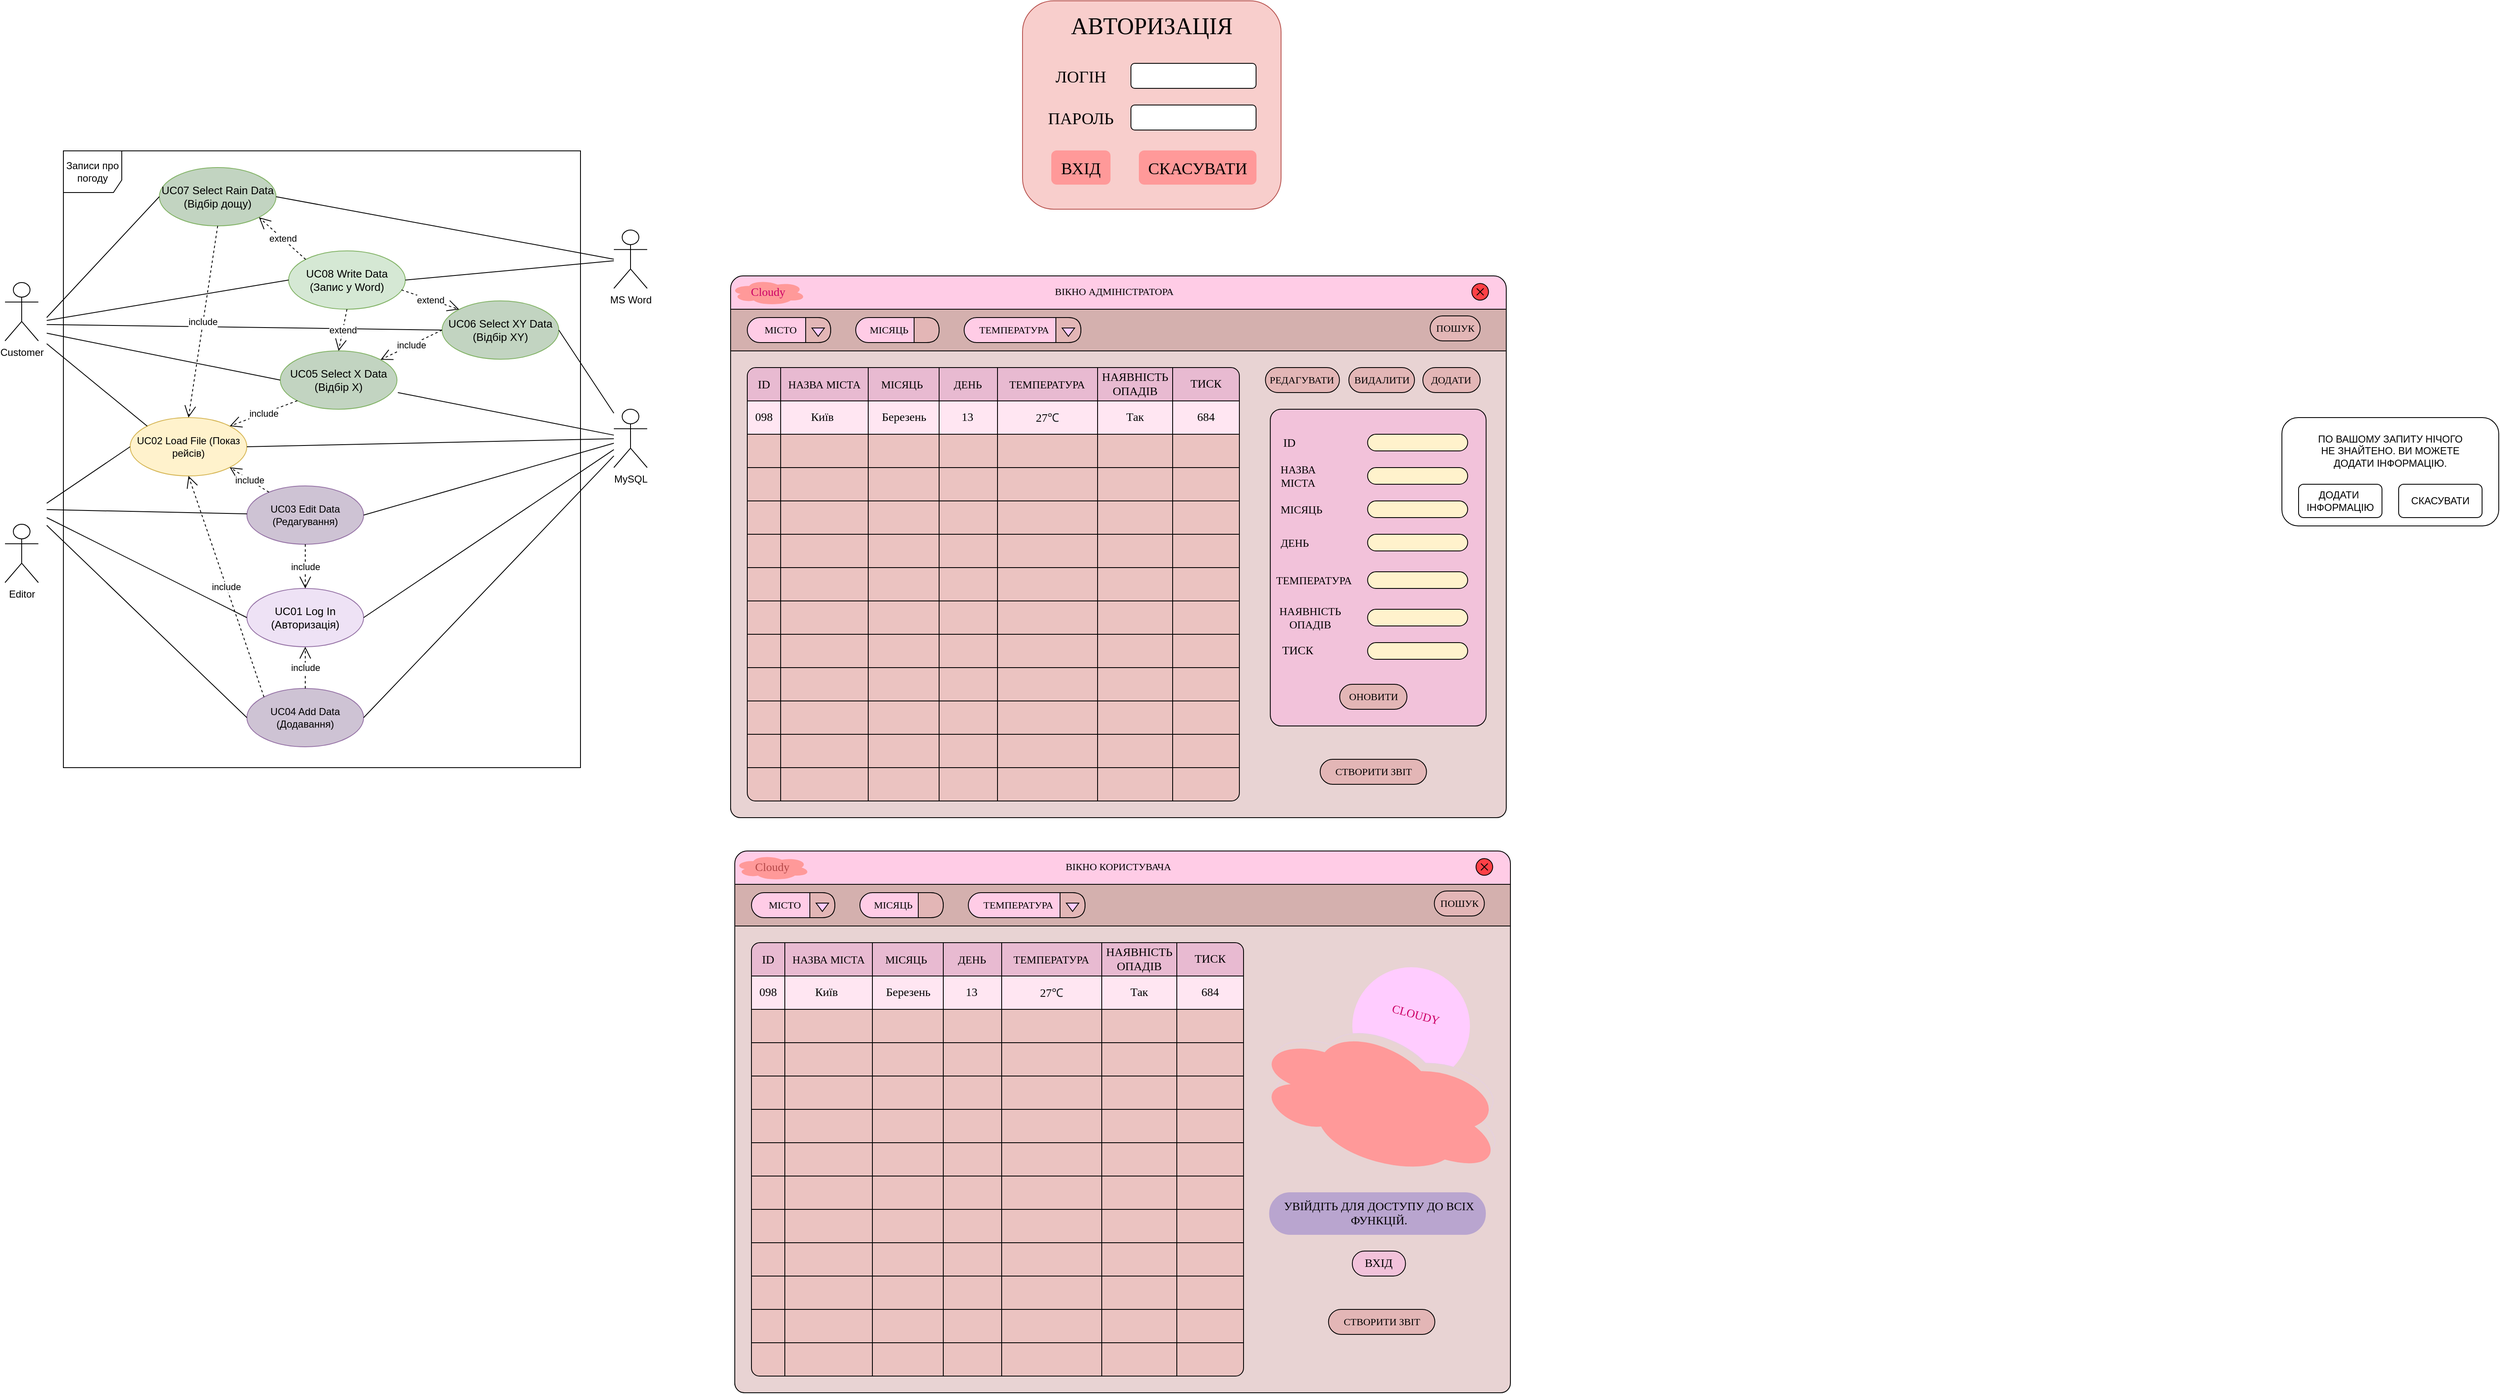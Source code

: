 <mxfile version="14.4.8" type="google"><diagram id="ccKa7QI-P8GvR7hEF40z" name="Страница 1"><mxGraphModel dx="4063" dy="2506" grid="1" gridSize="10" guides="1" tooltips="1" connect="1" arrows="1" fold="1" page="0" pageScale="1" pageWidth="827" pageHeight="1169" math="0" shadow="0"><root><mxCell id="0"/><mxCell id="1" parent="0"/><mxCell id="htKZ9l1hYeq3tV4CBhzW-9" value="" style="rounded=1;whiteSpace=wrap;html=1;labelBackgroundColor=#FF0000;arcSize=2;fillColor=#FFEBEB;" vertex="1" parent="1"><mxGeometry x="880" y="280" width="830" height="640" as="geometry"/></mxCell><mxCell id="01Rw1gun_b7voBIRZrpn-1" value="MySQL" style="shape=umlActor;verticalLabelPosition=bottom;labelBackgroundColor=#ffffff;verticalAlign=top;html=1;outlineConnect=0;" parent="1" vertex="1"><mxGeometry x="740" y="430" width="40" height="70" as="geometry"/></mxCell><mxCell id="01Rw1gun_b7voBIRZrpn-2" value="MS Word" style="shape=umlActor;verticalLabelPosition=bottom;labelBackgroundColor=#ffffff;verticalAlign=top;html=1;outlineConnect=0;" parent="1" vertex="1"><mxGeometry x="740" y="215" width="40" height="70" as="geometry"/></mxCell><mxCell id="01Rw1gun_b7voBIRZrpn-3" value="Записи про погоду" style="shape=umlFrame;whiteSpace=wrap;html=1;width=70;height=50;" parent="1" vertex="1"><mxGeometry x="80" y="120" width="620" height="740" as="geometry"/></mxCell><mxCell id="01Rw1gun_b7voBIRZrpn-4" value="UC04 Add Data (Додавання)" style="ellipse;whiteSpace=wrap;html=1;fillColor=#CEC3D4;strokeColor=#9673a6;" parent="1" vertex="1"><mxGeometry x="300" y="765" width="140" height="70" as="geometry"/></mxCell><mxCell id="01Rw1gun_b7voBIRZrpn-5" value="UC03 Edit Data (Редагування)" style="ellipse;whiteSpace=wrap;html=1;fillColor=#CEC3D4;strokeColor=#9673a6;" parent="1" vertex="1"><mxGeometry x="300" y="522" width="140" height="70" as="geometry"/></mxCell><mxCell id="01Rw1gun_b7voBIRZrpn-6" value="UC02 Load File (Показ рейсів)" style="ellipse;whiteSpace=wrap;html=1;fillColor=#fff2cc;strokeColor=#d6b656;" parent="1" vertex="1"><mxGeometry x="160" y="440" width="140" height="70" as="geometry"/></mxCell><mxCell id="01Rw1gun_b7voBIRZrpn-7" value="&lt;span style=&quot;font-family: &amp;#34;arial&amp;#34; ; font-size: 13px ; text-align: left ; white-space: pre-wrap&quot;&gt;UC01 Log In (Авторизація)&lt;/span&gt;" style="ellipse;whiteSpace=wrap;html=1;fillColor=#EEE2F5;strokeColor=#9673a6;" parent="1" vertex="1"><mxGeometry x="300" y="645" width="140" height="70" as="geometry"/></mxCell><mxCell id="01Rw1gun_b7voBIRZrpn-8" value="&lt;span style=&quot;font-size: 13px ; text-align: left ; white-space: pre-wrap&quot;&gt;UC05 Select X Data (Відбір Х)&lt;/span&gt;" style="ellipse;whiteSpace=wrap;html=1;fillColor=#C2D4C1;strokeColor=#82b366;" parent="1" vertex="1"><mxGeometry x="340" y="360" width="140" height="70" as="geometry"/></mxCell><mxCell id="01Rw1gun_b7voBIRZrpn-9" value="&lt;span style=&quot;font-family: &amp;#34;arial&amp;#34; ; font-size: 13px ; text-align: left ; white-space: pre-wrap&quot;&gt;UC06 Select XY Data (Відбір ХY)&lt;/span&gt;" style="ellipse;whiteSpace=wrap;html=1;fillColor=#C2D4C1;strokeColor=#82b366;" parent="1" vertex="1"><mxGeometry x="534" y="300" width="140" height="70" as="geometry"/></mxCell><mxCell id="01Rw1gun_b7voBIRZrpn-10" value="&lt;span style=&quot;font-size: 13px ; text-align: left ; white-space: pre-wrap&quot;&gt;UC08 Write Data (Запис у Word)&lt;/span&gt;" style="ellipse;whiteSpace=wrap;html=1;fillColor=#d5e8d4;strokeColor=#82b366;" parent="1" vertex="1"><mxGeometry x="350" y="240" width="140" height="70" as="geometry"/></mxCell><mxCell id="01Rw1gun_b7voBIRZrpn-11" value="" style="endArrow=none;html=1;exitX=0;exitY=0.5;exitDx=0;exitDy=0;" parent="1" source="01Rw1gun_b7voBIRZrpn-7" edge="1"><mxGeometry width="50" height="50" relative="1" as="geometry"><mxPoint x="720" y="680" as="sourcePoint"/><mxPoint x="60.0" y="560" as="targetPoint"/></mxGeometry></mxCell><mxCell id="01Rw1gun_b7voBIRZrpn-12" value="" style="endArrow=none;html=1;entryX=0;entryY=0;entryDx=0;entryDy=0;" parent="1" target="01Rw1gun_b7voBIRZrpn-6" edge="1"><mxGeometry width="50" height="50" relative="1" as="geometry"><mxPoint x="60.0" y="351.406" as="sourcePoint"/><mxPoint x="310" y="430" as="targetPoint"/></mxGeometry></mxCell><mxCell id="01Rw1gun_b7voBIRZrpn-13" value="" style="endArrow=none;html=1;entryX=0;entryY=0.5;entryDx=0;entryDy=0;" parent="1" target="01Rw1gun_b7voBIRZrpn-6" edge="1"><mxGeometry width="50" height="50" relative="1" as="geometry"><mxPoint x="60.0" y="542.847" as="sourcePoint"/><mxPoint x="190" y="660" as="targetPoint"/></mxGeometry></mxCell><mxCell id="01Rw1gun_b7voBIRZrpn-14" value="" style="endArrow=none;html=1;" parent="1" target="01Rw1gun_b7voBIRZrpn-5" edge="1"><mxGeometry width="50" height="50" relative="1" as="geometry"><mxPoint x="60.0" y="550.424" as="sourcePoint"/><mxPoint x="410" y="360" as="targetPoint"/></mxGeometry></mxCell><mxCell id="01Rw1gun_b7voBIRZrpn-15" value="" style="endArrow=none;html=1;entryX=0;entryY=0.5;entryDx=0;entryDy=0;" parent="1" target="01Rw1gun_b7voBIRZrpn-4" edge="1"><mxGeometry width="50" height="50" relative="1" as="geometry"><mxPoint x="60.0" y="569.231" as="sourcePoint"/><mxPoint x="410" y="460" as="targetPoint"/></mxGeometry></mxCell><mxCell id="01Rw1gun_b7voBIRZrpn-16" value="" style="endArrow=none;html=1;entryX=0;entryY=0.5;entryDx=0;entryDy=0;" parent="1" target="01Rw1gun_b7voBIRZrpn-8" edge="1"><mxGeometry width="50" height="50" relative="1" as="geometry"><mxPoint x="60.0" y="338.729" as="sourcePoint"/><mxPoint x="410" y="460" as="targetPoint"/></mxGeometry></mxCell><mxCell id="01Rw1gun_b7voBIRZrpn-17" value="" style="endArrow=none;html=1;entryX=0;entryY=0.5;entryDx=0;entryDy=0;" parent="1" target="01Rw1gun_b7voBIRZrpn-9" edge="1"><mxGeometry width="50" height="50" relative="1" as="geometry"><mxPoint x="60.0" y="328.333" as="sourcePoint"/><mxPoint x="410" y="460" as="targetPoint"/></mxGeometry></mxCell><mxCell id="01Rw1gun_b7voBIRZrpn-18" value="" style="endArrow=none;html=1;entryX=0;entryY=0.5;entryDx=0;entryDy=0;" parent="1" target="01Rw1gun_b7voBIRZrpn-10" edge="1"><mxGeometry width="50" height="50" relative="1" as="geometry"><mxPoint x="60.0" y="323.496" as="sourcePoint"/><mxPoint x="410" y="460" as="targetPoint"/></mxGeometry></mxCell><mxCell id="01Rw1gun_b7voBIRZrpn-19" value="" style="endArrow=none;html=1;exitX=1.007;exitY=0.714;exitDx=0;exitDy=0;exitPerimeter=0;" parent="1" source="01Rw1gun_b7voBIRZrpn-8" target="01Rw1gun_b7voBIRZrpn-1" edge="1"><mxGeometry width="50" height="50" relative="1" as="geometry"><mxPoint x="540" y="360" as="sourcePoint"/><mxPoint x="740" y="323" as="targetPoint"/></mxGeometry></mxCell><mxCell id="01Rw1gun_b7voBIRZrpn-20" value="" style="endArrow=none;html=1;exitX=1;exitY=0.5;exitDx=0;exitDy=0;" parent="1" source="01Rw1gun_b7voBIRZrpn-9" target="01Rw1gun_b7voBIRZrpn-1" edge="1"><mxGeometry width="50" height="50" relative="1" as="geometry"><mxPoint x="530" y="390" as="sourcePoint"/><mxPoint x="580" y="340" as="targetPoint"/></mxGeometry></mxCell><mxCell id="01Rw1gun_b7voBIRZrpn-21" value="" style="endArrow=none;html=1;exitX=1;exitY=0.5;exitDx=0;exitDy=0;" parent="1" source="01Rw1gun_b7voBIRZrpn-10" target="01Rw1gun_b7voBIRZrpn-2" edge="1"><mxGeometry width="50" height="50" relative="1" as="geometry"><mxPoint x="360" y="510" as="sourcePoint"/><mxPoint x="410" y="460" as="targetPoint"/></mxGeometry></mxCell><mxCell id="01Rw1gun_b7voBIRZrpn-22" value="" style="endArrow=none;html=1;exitX=1;exitY=0.5;exitDx=0;exitDy=0;" parent="1" source="01Rw1gun_b7voBIRZrpn-6" target="01Rw1gun_b7voBIRZrpn-1" edge="1"><mxGeometry width="50" height="50" relative="1" as="geometry"><mxPoint x="570" y="430" as="sourcePoint"/><mxPoint x="620" y="380" as="targetPoint"/></mxGeometry></mxCell><mxCell id="01Rw1gun_b7voBIRZrpn-23" value="" style="endArrow=none;html=1;exitX=1;exitY=0.5;exitDx=0;exitDy=0;" parent="1" source="01Rw1gun_b7voBIRZrpn-7" target="01Rw1gun_b7voBIRZrpn-1" edge="1"><mxGeometry width="50" height="50" relative="1" as="geometry"><mxPoint x="560" y="550" as="sourcePoint"/><mxPoint x="610" y="500" as="targetPoint"/></mxGeometry></mxCell><mxCell id="01Rw1gun_b7voBIRZrpn-24" value="" style="endArrow=none;html=1;exitX=1;exitY=0.5;exitDx=0;exitDy=0;" parent="1" source="01Rw1gun_b7voBIRZrpn-5" target="01Rw1gun_b7voBIRZrpn-1" edge="1"><mxGeometry width="50" height="50" relative="1" as="geometry"><mxPoint x="530" y="670" as="sourcePoint"/><mxPoint x="580" y="620" as="targetPoint"/></mxGeometry></mxCell><mxCell id="01Rw1gun_b7voBIRZrpn-25" value="" style="endArrow=none;html=1;exitX=1;exitY=0.5;exitDx=0;exitDy=0;" parent="1" source="01Rw1gun_b7voBIRZrpn-4" target="01Rw1gun_b7voBIRZrpn-1" edge="1"><mxGeometry width="50" height="50" relative="1" as="geometry"><mxPoint x="550" y="710" as="sourcePoint"/><mxPoint x="600" y="660" as="targetPoint"/></mxGeometry></mxCell><mxCell id="01Rw1gun_b7voBIRZrpn-26" value="include" style="endArrow=open;endSize=12;dashed=1;html=1;exitX=0;exitY=0.5;exitDx=0;exitDy=0;" parent="1" source="01Rw1gun_b7voBIRZrpn-9" target="01Rw1gun_b7voBIRZrpn-8" edge="1"><mxGeometry width="160" relative="1" as="geometry"><mxPoint x="480" y="370" as="sourcePoint"/><mxPoint x="640" y="370" as="targetPoint"/></mxGeometry></mxCell><mxCell id="01Rw1gun_b7voBIRZrpn-27" value="include" style="endArrow=open;endSize=12;dashed=1;html=1;exitX=0.5;exitY=1;exitDx=0;exitDy=0;" parent="1" source="01Rw1gun_b7voBIRZrpn-5" target="01Rw1gun_b7voBIRZrpn-7" edge="1"><mxGeometry width="160" relative="1" as="geometry"><mxPoint x="460.503" y="299.749" as="sourcePoint"/><mxPoint x="403.497" y="340.251" as="targetPoint"/></mxGeometry></mxCell><mxCell id="01Rw1gun_b7voBIRZrpn-28" value="include" style="endArrow=open;endSize=12;dashed=1;html=1;exitX=0.5;exitY=0;exitDx=0;exitDy=0;entryX=0.5;entryY=1;entryDx=0;entryDy=0;" parent="1" source="01Rw1gun_b7voBIRZrpn-4" target="01Rw1gun_b7voBIRZrpn-7" edge="1"><mxGeometry width="160" relative="1" as="geometry"><mxPoint x="380" y="595" as="sourcePoint"/><mxPoint x="380" y="640" as="targetPoint"/></mxGeometry></mxCell><mxCell id="01Rw1gun_b7voBIRZrpn-29" value="extend" style="endArrow=open;endSize=12;dashed=1;html=1;exitX=0.5;exitY=1;exitDx=0;exitDy=0;entryX=0.5;entryY=0;entryDx=0;entryDy=0;" parent="1" source="01Rw1gun_b7voBIRZrpn-10" target="01Rw1gun_b7voBIRZrpn-8" edge="1"><mxGeometry width="160" relative="1" as="geometry"><mxPoint x="460.503" y="299.749" as="sourcePoint"/><mxPoint x="403.497" y="340.251" as="targetPoint"/></mxGeometry></mxCell><mxCell id="01Rw1gun_b7voBIRZrpn-30" value="extend" style="endArrow=open;endSize=12;dashed=1;html=1;exitX=0.967;exitY=0.669;exitDx=0;exitDy=0;entryX=0;entryY=0;entryDx=0;entryDy=0;exitPerimeter=0;" parent="1" source="01Rw1gun_b7voBIRZrpn-10" target="01Rw1gun_b7voBIRZrpn-9" edge="1"><mxGeometry width="160" relative="1" as="geometry"><mxPoint x="360" y="230" as="sourcePoint"/><mxPoint x="354" y="330" as="targetPoint"/></mxGeometry></mxCell><mxCell id="01Rw1gun_b7voBIRZrpn-31" value="include" style="endArrow=open;endSize=12;dashed=1;html=1;entryX=1;entryY=0;entryDx=0;entryDy=0;exitX=0;exitY=1;exitDx=0;exitDy=0;" parent="1" source="01Rw1gun_b7voBIRZrpn-8" target="01Rw1gun_b7voBIRZrpn-6" edge="1"><mxGeometry width="160" relative="1" as="geometry"><mxPoint x="340" y="420" as="sourcePoint"/><mxPoint x="330.503" y="360.251" as="targetPoint"/></mxGeometry></mxCell><mxCell id="01Rw1gun_b7voBIRZrpn-32" value="include" style="endArrow=open;endSize=12;dashed=1;html=1;entryX=1;entryY=1;entryDx=0;entryDy=0;" parent="1" source="01Rw1gun_b7voBIRZrpn-5" target="01Rw1gun_b7voBIRZrpn-6" edge="1"><mxGeometry width="160" relative="1" as="geometry"><mxPoint x="280" y="340" as="sourcePoint"/><mxPoint x="340.503" y="370.251" as="targetPoint"/></mxGeometry></mxCell><mxCell id="01Rw1gun_b7voBIRZrpn-33" value="include" style="endArrow=open;endSize=12;dashed=1;html=1;exitX=0;exitY=0;exitDx=0;exitDy=0;entryX=0.5;entryY=1;entryDx=0;entryDy=0;" parent="1" source="01Rw1gun_b7voBIRZrpn-4" target="01Rw1gun_b7voBIRZrpn-6" edge="1"><mxGeometry width="160" relative="1" as="geometry"><mxPoint x="290" y="350" as="sourcePoint"/><mxPoint x="350.503" y="380.251" as="targetPoint"/></mxGeometry></mxCell><mxCell id="01Rw1gun_b7voBIRZrpn-34" value="Editor" style="shape=umlActor;verticalLabelPosition=bottom;labelBackgroundColor=#ffffff;verticalAlign=top;html=1;outlineConnect=0;" parent="1" vertex="1"><mxGeometry x="10" y="568" width="40" height="70" as="geometry"/></mxCell><mxCell id="01Rw1gun_b7voBIRZrpn-35" value="Customer" style="shape=umlActor;verticalLabelPosition=bottom;labelBackgroundColor=#ffffff;verticalAlign=top;html=1;outlineConnect=0;" parent="1" vertex="1"><mxGeometry x="10" y="278" width="40" height="70" as="geometry"/></mxCell><mxCell id="01Rw1gun_b7voBIRZrpn-36" value="&lt;span style=&quot;font-size: 13px ; text-align: left ; white-space: pre-wrap&quot;&gt;UC07 Select Rain Data (Відбір дощу)&lt;/span&gt;" style="ellipse;whiteSpace=wrap;html=1;fillColor=#C2D4C1;strokeColor=#82b366;" parent="1" vertex="1"><mxGeometry x="195" y="140" width="140" height="70" as="geometry"/></mxCell><mxCell id="01Rw1gun_b7voBIRZrpn-37" value="include" style="endArrow=open;endSize=12;dashed=1;html=1;entryX=0.5;entryY=0;entryDx=0;entryDy=0;exitX=0.5;exitY=1;exitDx=0;exitDy=0;" parent="1" source="01Rw1gun_b7voBIRZrpn-36" target="01Rw1gun_b7voBIRZrpn-6" edge="1"><mxGeometry width="160" relative="1" as="geometry"><mxPoint x="170" y="370" as="sourcePoint"/><mxPoint x="290.005" y="460.508" as="targetPoint"/></mxGeometry></mxCell><mxCell id="01Rw1gun_b7voBIRZrpn-38" value="extend" style="endArrow=open;endSize=12;dashed=1;html=1;exitX=0;exitY=0;exitDx=0;exitDy=0;entryX=1;entryY=1;entryDx=0;entryDy=0;" parent="1" source="01Rw1gun_b7voBIRZrpn-10" target="01Rw1gun_b7voBIRZrpn-36" edge="1"><mxGeometry width="160" relative="1" as="geometry"><mxPoint x="430" y="320" as="sourcePoint"/><mxPoint x="415" y="390" as="targetPoint"/></mxGeometry></mxCell><mxCell id="01Rw1gun_b7voBIRZrpn-39" value="" style="endArrow=none;html=1;exitX=1;exitY=0.5;exitDx=0;exitDy=0;" parent="1" source="01Rw1gun_b7voBIRZrpn-36" edge="1"><mxGeometry width="50" height="50" relative="1" as="geometry"><mxPoint x="500.0" y="285" as="sourcePoint"/><mxPoint x="740" y="250" as="targetPoint"/></mxGeometry></mxCell><mxCell id="01Rw1gun_b7voBIRZrpn-40" value="" style="endArrow=none;html=1;exitX=0;exitY=0.5;exitDx=0;exitDy=0;" parent="1" source="01Rw1gun_b7voBIRZrpn-36" edge="1"><mxGeometry width="50" height="50" relative="1" as="geometry"><mxPoint x="345" y="185" as="sourcePoint"/><mxPoint x="60.0" y="320" as="targetPoint"/></mxGeometry></mxCell><mxCell id="BTjElh-SukaW-QPzQLlS-10" value="" style="rounded=1;whiteSpace=wrap;html=1;fillColor=#f8cecc;strokeColor=#b85450;" parent="1" vertex="1"><mxGeometry x="1230" y="-60" width="310" height="250" as="geometry"/></mxCell><mxCell id="BTjElh-SukaW-QPzQLlS-11" value="&lt;pre&gt;&lt;font style=&quot;font-size: 28px&quot; face=&quot;Comic Sans MS&quot;&gt;АВТОРИЗАЦІЯ&lt;/font&gt;&lt;/pre&gt;" style="text;html=1;strokeColor=none;fillColor=none;align=center;verticalAlign=middle;whiteSpace=wrap;rounded=0;" parent="1" vertex="1"><mxGeometry x="1365" y="-40" width="40" height="20" as="geometry"/></mxCell><mxCell id="BTjElh-SukaW-QPzQLlS-12" value="&lt;font style=&quot;font-size: 20px&quot; face=&quot;Comic Sans MS&quot;&gt;ЛОГІН&lt;/font&gt;" style="text;html=1;strokeColor=none;fillColor=none;align=center;verticalAlign=middle;whiteSpace=wrap;rounded=0;" parent="1" vertex="1"><mxGeometry x="1280" y="20" width="40" height="20" as="geometry"/></mxCell><mxCell id="BTjElh-SukaW-QPzQLlS-13" value="&lt;font style=&quot;font-size: 20px&quot; face=&quot;Comic Sans MS&quot;&gt;ПАРОЛЬ&lt;/font&gt;" style="text;html=1;strokeColor=none;fillColor=none;align=center;verticalAlign=middle;whiteSpace=wrap;rounded=0;" parent="1" vertex="1"><mxGeometry x="1280" y="70" width="40" height="20" as="geometry"/></mxCell><mxCell id="BTjElh-SukaW-QPzQLlS-16" value="" style="rounded=1;whiteSpace=wrap;html=1;" parent="1" vertex="1"><mxGeometry x="1360" y="15" width="150" height="30" as="geometry"/></mxCell><mxCell id="BTjElh-SukaW-QPzQLlS-17" value="" style="rounded=1;whiteSpace=wrap;html=1;" parent="1" vertex="1"><mxGeometry x="1360" y="65" width="150" height="30" as="geometry"/></mxCell><mxCell id="BTjElh-SukaW-QPzQLlS-18" value="&lt;font style=&quot;font-size: 20px&quot; face=&quot;Comic Sans MS&quot;&gt;ВХІД&lt;/font&gt;" style="rounded=1;whiteSpace=wrap;html=1;fillColor=#FF9999;strokeColor=#FF9999;" parent="1" vertex="1"><mxGeometry x="1265" y="120" width="70" height="40" as="geometry"/></mxCell><mxCell id="BTjElh-SukaW-QPzQLlS-19" value="&lt;font style=&quot;font-size: 20px&quot; face=&quot;Comic Sans MS&quot;&gt;СКАСУВАТИ&lt;/font&gt;" style="rounded=1;whiteSpace=wrap;html=1;fillColor=#FF9999;strokeColor=#FF9999;" parent="1" vertex="1"><mxGeometry x="1370" y="120" width="140" height="40" as="geometry"/></mxCell><mxCell id="D5KEWxYVZn5h_MJ4BGX8-15" value="" style="rounded=1;whiteSpace=wrap;html=1;fillColor=none;" parent="1" vertex="1"><mxGeometry x="2740" y="440" width="260" height="130" as="geometry"/></mxCell><mxCell id="D5KEWxYVZn5h_MJ4BGX8-16" value="ПО ВАШОМУ ЗАПИТУ НІЧОГО НЕ ЗНАЙТЕНО. ВИ МОЖЕТЕ ДОДАТИ ІНФОРМАЦІЮ." style="text;html=1;strokeColor=none;fillColor=none;align=center;verticalAlign=middle;whiteSpace=wrap;rounded=0;" parent="1" vertex="1"><mxGeometry x="2780" y="470" width="180" height="20" as="geometry"/></mxCell><mxCell id="D5KEWxYVZn5h_MJ4BGX8-17" value="" style="rounded=1;whiteSpace=wrap;html=1;fillColor=none;" parent="1" vertex="1"><mxGeometry x="2760" y="520" width="100" height="40" as="geometry"/></mxCell><mxCell id="D5KEWxYVZn5h_MJ4BGX8-18" value="ДОДАТИ&amp;nbsp;&lt;br&gt;ІНФОРМАЦІЮ" style="text;html=1;strokeColor=none;fillColor=none;align=center;verticalAlign=middle;whiteSpace=wrap;rounded=0;" parent="1" vertex="1"><mxGeometry x="2790" y="530" width="40" height="20" as="geometry"/></mxCell><mxCell id="D5KEWxYVZn5h_MJ4BGX8-19" value="" style="rounded=1;whiteSpace=wrap;html=1;fillColor=none;" parent="1" vertex="1"><mxGeometry x="2880" y="520" width="100" height="40" as="geometry"/></mxCell><mxCell id="D5KEWxYVZn5h_MJ4BGX8-20" value="СКАСУВАТИ" style="text;html=1;strokeColor=none;fillColor=none;align=center;verticalAlign=middle;whiteSpace=wrap;rounded=0;" parent="1" vertex="1"><mxGeometry x="2910" y="530" width="40" height="20" as="geometry"/></mxCell><mxCell id="htKZ9l1hYeq3tV4CBhzW-33" value="" style="rounded=1;whiteSpace=wrap;html=1;labelBackgroundColor=none;strokeColor=#000000;fontColor=#000000;arcSize=25;fillColor=#FFCCE6;" vertex="1" parent="1"><mxGeometry x="880" y="270" width="930" height="60" as="geometry"/></mxCell><mxCell id="htKZ9l1hYeq3tV4CBhzW-1" value="" style="rounded=0;whiteSpace=wrap;html=1;fillColor=#FFEBEB;" vertex="1" parent="1"><mxGeometry x="880" y="310" width="830" height="600" as="geometry"/></mxCell><mxCell id="htKZ9l1hYeq3tV4CBhzW-14" value="" style="endArrow=none;html=1;fontColor=#000000;" edge="1" parent="1"><mxGeometry width="50" height="50" relative="1" as="geometry"><mxPoint x="970" y="350" as="sourcePoint"/><mxPoint x="970" y="320" as="targetPoint"/></mxGeometry></mxCell><mxCell id="htKZ9l1hYeq3tV4CBhzW-11" value="" style="ellipse;shape=cloud;whiteSpace=wrap;html=1;labelBackgroundColor=none;fillColor=#FF9999;strokeColor=#FF9999;" vertex="1" parent="1"><mxGeometry x="880" y="275" width="90" height="30" as="geometry"/></mxCell><mxCell id="htKZ9l1hYeq3tV4CBhzW-10" value="&lt;font face=&quot;Comic Sans MS&quot; style=&quot;font-size: 14px&quot; color=&quot;#cc0066&quot;&gt;Cloudy&lt;/font&gt;" style="text;html=1;strokeColor=none;fillColor=none;align=center;verticalAlign=middle;whiteSpace=wrap;rounded=0;labelBackgroundColor=none;" vertex="1" parent="1"><mxGeometry x="885" y="275" width="80" height="30" as="geometry"/></mxCell><mxCell id="htKZ9l1hYeq3tV4CBhzW-4" value="" style="shape=mxgraph.bpmn.shape;html=1;verticalLabelPosition=bottom;labelBackgroundColor=#ffffff;verticalAlign=top;align=center;perimeter=ellipsePerimeter;outlineConnect=0;outline=standard;symbol=general;fontColor=#FF0000;fillColor=#FF4046;" vertex="1" parent="1"><mxGeometry x="1768.75" y="279.14" width="20" height="20" as="geometry"/></mxCell><mxCell id="htKZ9l1hYeq3tV4CBhzW-5" value="" style="shape=cross;whiteSpace=wrap;html=1;labelBackgroundColor=#FF0000;fontColor=#FF0000;rotation=45;size=0;" vertex="1" parent="1"><mxGeometry x="1772.91" y="283.28" width="11.68" height="11.72" as="geometry"/></mxCell><mxCell id="htKZ9l1hYeq3tV4CBhzW-32" value="&lt;font face=&quot;Comic Sans MS&quot;&gt;ВІКНО АДМІНІСТРАТОРА&lt;/font&gt;" style="text;html=1;strokeColor=none;fillColor=none;align=center;verticalAlign=middle;whiteSpace=wrap;rounded=0;labelBackgroundColor=none;fontColor=#000000;" vertex="1" parent="1"><mxGeometry x="1250" y="279.14" width="180" height="20" as="geometry"/></mxCell><mxCell id="htKZ9l1hYeq3tV4CBhzW-19" value="" style="triangle;whiteSpace=wrap;html=1;labelBackgroundColor=none;strokeColor=#000000;fontColor=#000000;rotation=90;fillColor=#FFD1D1;" vertex="1" parent="1"><mxGeometry x="980" y="330" width="10" height="15" as="geometry"/></mxCell><mxCell id="htKZ9l1hYeq3tV4CBhzW-38" value="" style="shape=delay;whiteSpace=wrap;html=1;labelBackgroundColor=none;strokeColor=#000000;fontColor=#000000;rotation=0;fillColor=#E3B6B6;" vertex="1" parent="1"><mxGeometry x="1100" y="320" width="30" height="30" as="geometry"/></mxCell><mxCell id="htKZ9l1hYeq3tV4CBhzW-39" value="" style="shape=delay;whiteSpace=wrap;html=1;labelBackgroundColor=none;strokeColor=#000000;fontColor=#000000;rotation=0;fillColor=#E3B6B6;" vertex="1" parent="1"><mxGeometry x="1270" y="320" width="30" height="30" as="geometry"/></mxCell><mxCell id="htKZ9l1hYeq3tV4CBhzW-30" value="" style="endArrow=none;html=1;fontColor=#000000;" edge="1" parent="1"><mxGeometry width="50" height="50" relative="1" as="geometry"><mxPoint x="1270" y="350" as="sourcePoint"/><mxPoint x="1270" y="320" as="targetPoint"/></mxGeometry></mxCell><mxCell id="htKZ9l1hYeq3tV4CBhzW-26" value="" style="endArrow=none;html=1;fontColor=#000000;" edge="1" parent="1"><mxGeometry width="50" height="50" relative="1" as="geometry"><mxPoint x="1100" y="350" as="sourcePoint"/><mxPoint x="1100" y="320" as="targetPoint"/></mxGeometry></mxCell><mxCell id="htKZ9l1hYeq3tV4CBhzW-27" value="" style="triangle;whiteSpace=wrap;html=1;labelBackgroundColor=none;strokeColor=#000000;fontColor=#000000;rotation=90;fillColor=#FFCCFF;" vertex="1" parent="1"><mxGeometry x="1110" y="330" width="10" height="15" as="geometry"/></mxCell><mxCell id="htKZ9l1hYeq3tV4CBhzW-100" value="" style="rounded=1;whiteSpace=wrap;html=1;labelBackgroundColor=none;strokeColor=#000000;fontColor=#000000;arcSize=2;fillColor=#E8D3D3;" vertex="1" parent="1"><mxGeometry x="880" y="340" width="930" height="580" as="geometry"/></mxCell><mxCell id="htKZ9l1hYeq3tV4CBhzW-51" value="" style="rounded=0;whiteSpace=wrap;html=1;labelBackgroundColor=none;strokeColor=#000000;fillColor=none;fontColor=#000000;" vertex="1" parent="1"><mxGeometry x="1045" y="380" width="85" height="510" as="geometry"/></mxCell><mxCell id="htKZ9l1hYeq3tV4CBhzW-64" value="Київ" style="text;html=1;strokeColor=none;fillColor=none;align=center;verticalAlign=middle;whiteSpace=wrap;rounded=0;labelBackgroundColor=none;fontFamily=Lucida Console;fontSize=14;fontColor=#000000;" vertex="1" parent="1"><mxGeometry x="972.5" y="430" width="40" height="20" as="geometry"/></mxCell><mxCell id="htKZ9l1hYeq3tV4CBhzW-48" value="" style="rounded=1;whiteSpace=wrap;html=1;labelBackgroundColor=none;strokeColor=#000000;fontColor=#000000;fillColor=#EBC3C1;arcSize=2;" vertex="1" parent="1"><mxGeometry x="900" y="420" width="590" height="480" as="geometry"/></mxCell><mxCell id="htKZ9l1hYeq3tV4CBhzW-56" value="" style="rounded=1;whiteSpace=wrap;html=1;labelBackgroundColor=none;strokeColor=#000000;fontColor=#000000;arcSize=20;fillColor=#E8BAD1;" vertex="1" parent="1"><mxGeometry x="900" y="380" width="590" height="50" as="geometry"/></mxCell><mxCell id="htKZ9l1hYeq3tV4CBhzW-49" value="" style="rounded=0;whiteSpace=wrap;html=1;labelBackgroundColor=none;strokeColor=#000000;fillColor=#EBC3C1;fontColor=#000000;" vertex="1" parent="1"><mxGeometry x="900" y="420" width="590" height="40" as="geometry"/></mxCell><mxCell id="htKZ9l1hYeq3tV4CBhzW-60" value="&lt;font face=&quot;Lucida Console&quot;&gt;ТЕМПЕРАТУРА&lt;/font&gt;" style="text;html=1;strokeColor=none;fillColor=none;align=center;verticalAlign=middle;whiteSpace=wrap;rounded=0;labelBackgroundColor=none;fontSize=13;fontColor=#000000;" vertex="1" parent="1"><mxGeometry x="1212.5" y="390" width="92.5" height="20" as="geometry"/></mxCell><mxCell id="htKZ9l1hYeq3tV4CBhzW-62" value="ТИСК" style="text;html=1;strokeColor=none;fillColor=none;align=center;verticalAlign=middle;whiteSpace=wrap;rounded=0;labelBackgroundColor=none;fontFamily=Lucida Console;fontSize=14;fontColor=#000000;" vertex="1" parent="1"><mxGeometry x="1430" y="390" width="40" height="20" as="geometry"/></mxCell><mxCell id="htKZ9l1hYeq3tV4CBhzW-55" value="&lt;span style=&quot;font-weight: normal ; font-size: 14px&quot;&gt;&lt;font face=&quot;Lucida Console&quot;&gt;ID&lt;/font&gt;&lt;/span&gt;" style="text;html=1;strokeColor=none;fillColor=none;align=center;verticalAlign=middle;whiteSpace=wrap;rounded=0;labelBackgroundColor=none;fontColor=#000000;fontStyle=1;fontSize=14;" vertex="1" parent="1"><mxGeometry x="910" y="390" width="20" height="20" as="geometry"/></mxCell><mxCell id="htKZ9l1hYeq3tV4CBhzW-59" value="&lt;font face=&quot;Lucida Console&quot;&gt;ДЕНЬ&lt;/font&gt;" style="text;html=1;strokeColor=none;fillColor=none;align=center;verticalAlign=middle;whiteSpace=wrap;rounded=0;labelBackgroundColor=none;fontSize=13;fontColor=#000000;" vertex="1" parent="1"><mxGeometry x="1117.5" y="390" width="92.5" height="20" as="geometry"/></mxCell><mxCell id="htKZ9l1hYeq3tV4CBhzW-58" value="&lt;font face=&quot;Lucida Console&quot;&gt;МІСЯЦЬ&lt;/font&gt;" style="text;html=1;strokeColor=none;fillColor=none;align=center;verticalAlign=middle;whiteSpace=wrap;rounded=0;labelBackgroundColor=none;fontSize=13;fontColor=#000000;" vertex="1" parent="1"><mxGeometry x="1038.75" y="390" width="92.5" height="20" as="geometry"/></mxCell><mxCell id="htKZ9l1hYeq3tV4CBhzW-57" value="&lt;font face=&quot;Lucida Console&quot;&gt;НАЗВА МІСТА&lt;/font&gt;" style="text;html=1;strokeColor=none;fillColor=none;align=center;verticalAlign=middle;whiteSpace=wrap;rounded=0;labelBackgroundColor=none;fontSize=13;fontColor=#000000;" vertex="1" parent="1"><mxGeometry x="946.25" y="390" width="92.5" height="20" as="geometry"/></mxCell><mxCell id="htKZ9l1hYeq3tV4CBhzW-61" value="НАЯВНІСТЬ ОПАДІВ" style="text;html=1;strokeColor=none;fillColor=none;align=center;verticalAlign=middle;whiteSpace=wrap;rounded=0;labelBackgroundColor=none;fontSize=14;fontColor=#000000;fontFamily=Lucida Console;" vertex="1" parent="1"><mxGeometry x="1345" y="390" width="40" height="20" as="geometry"/></mxCell><mxCell id="htKZ9l1hYeq3tV4CBhzW-77" value="" style="rounded=1;whiteSpace=wrap;html=1;labelBackgroundColor=none;strokeColor=#000000;fontFamily=Lucida Console;fontSize=14;fontColor=#000000;fillColor=#F2C2DA;arcSize=5;" vertex="1" parent="1"><mxGeometry x="1527.09" y="430" width="258.75" height="380" as="geometry"/></mxCell><mxCell id="htKZ9l1hYeq3tV4CBhzW-93" value="" style="rounded=1;whiteSpace=wrap;html=1;labelBackgroundColor=none;fontColor=#000000;arcSize=50;fillColor=#E3B6B6;" vertex="1" parent="1"><mxGeometry x="1610.31" y="760" width="80.63" height="30" as="geometry"/></mxCell><mxCell id="htKZ9l1hYeq3tV4CBhzW-94" value="&lt;font face=&quot;Lucida Console&quot;&gt;ОНОВИТИ&lt;/font&gt;" style="text;html=1;strokeColor=none;fillColor=none;align=center;verticalAlign=middle;whiteSpace=wrap;rounded=0;labelBackgroundColor=none;fontColor=#000000;" vertex="1" parent="1"><mxGeometry x="1630.62" y="765" width="40" height="20" as="geometry"/></mxCell><mxCell id="htKZ9l1hYeq3tV4CBhzW-78" value="&lt;font face=&quot;Lucida Console&quot;&gt;НАЗВА МІСТА&lt;/font&gt;" style="text;html=1;strokeColor=none;fillColor=none;align=center;verticalAlign=middle;whiteSpace=wrap;rounded=0;labelBackgroundColor=none;fontSize=13;fontColor=#000000;" vertex="1" parent="1"><mxGeometry x="1523.75" y="500" width="72.5" height="20" as="geometry"/></mxCell><mxCell id="htKZ9l1hYeq3tV4CBhzW-84" value="&lt;span style=&quot;font-weight: normal ; font-size: 14px&quot;&gt;&lt;font face=&quot;Lucida Console&quot;&gt;ID&lt;/font&gt;&lt;/span&gt;" style="text;html=1;strokeColor=none;fillColor=none;align=center;verticalAlign=middle;whiteSpace=wrap;rounded=0;labelBackgroundColor=none;fontColor=#000000;fontStyle=1;fontSize=14;" vertex="1" parent="1"><mxGeometry x="1540" y="460" width="20" height="20" as="geometry"/></mxCell><mxCell id="htKZ9l1hYeq3tV4CBhzW-85" value="" style="rounded=1;whiteSpace=wrap;html=1;labelBackgroundColor=none;strokeColor=#000000;fontFamily=Lucida Console;fontSize=14;fontColor=#000000;fillColor=#FFF2CC;arcSize=50;" vertex="1" parent="1"><mxGeometry x="1643.75" y="460" width="120" height="20" as="geometry"/></mxCell><mxCell id="htKZ9l1hYeq3tV4CBhzW-86" value="" style="rounded=1;whiteSpace=wrap;html=1;labelBackgroundColor=none;strokeColor=#000000;fontFamily=Lucida Console;fontSize=14;fontColor=#000000;fillColor=#FFF2CC;arcSize=50;" vertex="1" parent="1"><mxGeometry x="1643.75" y="500" width="120" height="20" as="geometry"/></mxCell><mxCell id="htKZ9l1hYeq3tV4CBhzW-79" value="&lt;font face=&quot;Lucida Console&quot;&gt;МІСЯЦЬ&lt;/font&gt;" style="text;html=1;strokeColor=none;fillColor=none;align=center;verticalAlign=middle;whiteSpace=wrap;rounded=0;labelBackgroundColor=none;fontSize=13;fontColor=#000000;" vertex="1" parent="1"><mxGeometry x="1517.5" y="540" width="92.5" height="20" as="geometry"/></mxCell><mxCell id="htKZ9l1hYeq3tV4CBhzW-80" value="&lt;font face=&quot;Lucida Console&quot;&gt;ДЕНЬ&lt;/font&gt;" style="text;html=1;strokeColor=none;fillColor=none;align=center;verticalAlign=middle;whiteSpace=wrap;rounded=0;labelBackgroundColor=none;fontSize=13;fontColor=#000000;" vertex="1" parent="1"><mxGeometry x="1510" y="580" width="92.5" height="20" as="geometry"/></mxCell><mxCell id="htKZ9l1hYeq3tV4CBhzW-81" value="&lt;font face=&quot;Lucida Console&quot;&gt;ТЕМПЕРАТУРА&lt;/font&gt;" style="text;html=1;strokeColor=none;fillColor=none;align=center;verticalAlign=middle;whiteSpace=wrap;rounded=0;labelBackgroundColor=none;fontSize=13;fontColor=#000000;" vertex="1" parent="1"><mxGeometry x="1532.5" y="625" width="92.5" height="20" as="geometry"/></mxCell><mxCell id="htKZ9l1hYeq3tV4CBhzW-82" value="&lt;font face=&quot;Lucida Console&quot;&gt;НАЯВНІСТЬ ОПАДІВ&lt;/font&gt;" style="text;html=1;strokeColor=none;fillColor=none;align=center;verticalAlign=middle;whiteSpace=wrap;rounded=0;labelBackgroundColor=none;fontSize=13;fontColor=#000000;" vertex="1" parent="1"><mxGeometry x="1540" y="670" width="70" height="20" as="geometry"/></mxCell><mxCell id="htKZ9l1hYeq3tV4CBhzW-83" value="ТИСК" style="text;html=1;strokeColor=none;fillColor=none;align=center;verticalAlign=middle;whiteSpace=wrap;rounded=0;labelBackgroundColor=none;fontFamily=Lucida Console;fontSize=14;fontColor=#000000;" vertex="1" parent="1"><mxGeometry x="1540" y="710" width="40" height="20" as="geometry"/></mxCell><mxCell id="htKZ9l1hYeq3tV4CBhzW-87" value="" style="rounded=1;whiteSpace=wrap;html=1;labelBackgroundColor=none;strokeColor=#000000;fontFamily=Lucida Console;fontSize=14;fontColor=#000000;fillColor=#FFF2CC;arcSize=50;" vertex="1" parent="1"><mxGeometry x="1643.75" y="540" width="120" height="20" as="geometry"/></mxCell><mxCell id="htKZ9l1hYeq3tV4CBhzW-88" value="" style="rounded=1;whiteSpace=wrap;html=1;labelBackgroundColor=none;strokeColor=#000000;fontFamily=Lucida Console;fontSize=14;fontColor=#000000;fillColor=#FFF2CC;arcSize=50;" vertex="1" parent="1"><mxGeometry x="1643.75" y="580" width="120" height="20" as="geometry"/></mxCell><mxCell id="htKZ9l1hYeq3tV4CBhzW-89" value="" style="rounded=1;whiteSpace=wrap;html=1;labelBackgroundColor=none;strokeColor=#000000;fontFamily=Lucida Console;fontSize=14;fontColor=#000000;fillColor=#FFF2CC;arcSize=50;" vertex="1" parent="1"><mxGeometry x="1643.75" y="625" width="120" height="20" as="geometry"/></mxCell><mxCell id="htKZ9l1hYeq3tV4CBhzW-90" value="" style="rounded=1;whiteSpace=wrap;html=1;labelBackgroundColor=none;strokeColor=#000000;fontFamily=Lucida Console;fontSize=14;fontColor=#000000;fillColor=#FFF2CC;arcSize=50;" vertex="1" parent="1"><mxGeometry x="1643.75" y="670" width="120" height="20" as="geometry"/></mxCell><mxCell id="htKZ9l1hYeq3tV4CBhzW-91" value="" style="rounded=1;whiteSpace=wrap;html=1;labelBackgroundColor=none;strokeColor=#000000;fontFamily=Lucida Console;fontSize=14;fontColor=#000000;fillColor=#FFF2CC;arcSize=50;" vertex="1" parent="1"><mxGeometry x="1643.75" y="710" width="120" height="20" as="geometry"/></mxCell><mxCell id="htKZ9l1hYeq3tV4CBhzW-95" value="" style="rounded=1;whiteSpace=wrap;html=1;labelBackgroundColor=none;fontColor=#000000;arcSize=50;fillColor=#E3B6B6;" vertex="1" parent="1"><mxGeometry x="1586.88" y="850" width="127.5" height="30" as="geometry"/></mxCell><mxCell id="htKZ9l1hYeq3tV4CBhzW-96" value="&lt;font face=&quot;Lucida Console&quot;&gt;СТВОРИТИ ЗВІТ&lt;/font&gt;" style="text;html=1;strokeColor=none;fillColor=none;align=center;verticalAlign=middle;whiteSpace=wrap;rounded=0;labelBackgroundColor=none;fontColor=#000000;" vertex="1" parent="1"><mxGeometry x="1596.88" y="855" width="107.5" height="20" as="geometry"/></mxCell><mxCell id="htKZ9l1hYeq3tV4CBhzW-71" value="" style="rounded=1;whiteSpace=wrap;html=1;labelBackgroundColor=none;fontColor=#000000;arcSize=50;fillColor=#E3B6B6;" vertex="1" parent="1"><mxGeometry x="1521.25" y="380" width="88.75" height="30" as="geometry"/></mxCell><mxCell id="htKZ9l1hYeq3tV4CBhzW-72" value="&lt;font face=&quot;Lucida Console&quot;&gt;РЕДАГУВАТИ&lt;/font&gt;" style="text;html=1;strokeColor=none;fillColor=none;align=center;verticalAlign=middle;whiteSpace=wrap;rounded=0;labelBackgroundColor=none;fontColor=#000000;" vertex="1" parent="1"><mxGeometry x="1545" y="385" width="40" height="20" as="geometry"/></mxCell><mxCell id="htKZ9l1hYeq3tV4CBhzW-73" value="" style="rounded=1;whiteSpace=wrap;html=1;labelBackgroundColor=none;fontColor=#000000;arcSize=50;fillColor=#E3B6B6;" vertex="1" parent="1"><mxGeometry x="1621.25" y="380" width="78.75" height="30" as="geometry"/></mxCell><mxCell id="htKZ9l1hYeq3tV4CBhzW-74" value="&lt;font face=&quot;Lucida Console&quot;&gt;ВИДАЛИТИ&lt;/font&gt;" style="text;html=1;strokeColor=none;fillColor=none;align=center;verticalAlign=middle;whiteSpace=wrap;rounded=0;labelBackgroundColor=none;fontColor=#000000;" vertex="1" parent="1"><mxGeometry x="1640.63" y="385" width="40" height="20" as="geometry"/></mxCell><mxCell id="htKZ9l1hYeq3tV4CBhzW-75" value="" style="rounded=1;whiteSpace=wrap;html=1;labelBackgroundColor=none;fontColor=#000000;arcSize=50;fillColor=#E3B6B6;" vertex="1" parent="1"><mxGeometry x="1710" y="380" width="68.75" height="30" as="geometry"/></mxCell><mxCell id="htKZ9l1hYeq3tV4CBhzW-76" value="&lt;font face=&quot;Lucida Console&quot;&gt;ДОДАТИ&lt;/font&gt;" style="text;html=1;strokeColor=none;fillColor=none;align=center;verticalAlign=middle;whiteSpace=wrap;rounded=0;labelBackgroundColor=none;fontColor=#000000;" vertex="1" parent="1"><mxGeometry x="1723.75" y="385" width="40" height="20" as="geometry"/></mxCell><mxCell id="htKZ9l1hYeq3tV4CBhzW-43" value="" style="rounded=0;whiteSpace=wrap;html=1;labelBackgroundColor=none;strokeColor=#000000;fontColor=#000000;fillColor=#D4B0AE;" vertex="1" parent="1"><mxGeometry x="880" y="310" width="930" height="50" as="geometry"/></mxCell><mxCell id="htKZ9l1hYeq3tV4CBhzW-28" value="" style="rounded=1;whiteSpace=wrap;html=1;labelBackgroundColor=none;fontColor=#000000;arcSize=50;fillColor=#FFCCE6;" vertex="1" parent="1"><mxGeometry x="1160" y="320" width="140" height="30" as="geometry"/></mxCell><mxCell id="htKZ9l1hYeq3tV4CBhzW-29" value="&lt;font face=&quot;Lucida Console&quot;&gt;ТЕМПЕРАТУРА&lt;/font&gt;" style="text;html=1;strokeColor=none;fillColor=none;align=center;verticalAlign=middle;whiteSpace=wrap;rounded=0;labelBackgroundColor=none;fontColor=#000000;" vertex="1" parent="1"><mxGeometry x="1200" y="325" width="40" height="20" as="geometry"/></mxCell><mxCell id="htKZ9l1hYeq3tV4CBhzW-12" value="" style="rounded=1;whiteSpace=wrap;html=1;labelBackgroundColor=none;fontColor=#000000;arcSize=50;fillColor=#FFCCE6;" vertex="1" parent="1"><mxGeometry x="900" y="320" width="100" height="30" as="geometry"/></mxCell><mxCell id="htKZ9l1hYeq3tV4CBhzW-13" value="&lt;font face=&quot;Lucida Console&quot;&gt;МІСТО&lt;/font&gt;" style="text;html=1;strokeColor=none;fillColor=none;align=center;verticalAlign=middle;whiteSpace=wrap;rounded=0;labelBackgroundColor=none;fontColor=#000000;" vertex="1" parent="1"><mxGeometry x="920" y="325" width="40" height="20" as="geometry"/></mxCell><mxCell id="htKZ9l1hYeq3tV4CBhzW-24" value="" style="rounded=1;whiteSpace=wrap;html=1;labelBackgroundColor=none;fontColor=#000000;arcSize=50;fillColor=#FFCCE6;" vertex="1" parent="1"><mxGeometry x="1030" y="320" width="100" height="30" as="geometry"/></mxCell><mxCell id="htKZ9l1hYeq3tV4CBhzW-25" value="&lt;font face=&quot;Lucida Console&quot;&gt;МІСЯЦЬ&lt;/font&gt;" style="text;html=1;strokeColor=none;fillColor=none;align=center;verticalAlign=middle;whiteSpace=wrap;rounded=0;labelBackgroundColor=none;fontColor=#000000;" vertex="1" parent="1"><mxGeometry x="1050" y="325" width="40" height="20" as="geometry"/></mxCell><mxCell id="htKZ9l1hYeq3tV4CBhzW-37" value="" style="shape=delay;whiteSpace=wrap;html=1;labelBackgroundColor=none;strokeColor=#000000;fontColor=#000000;rotation=0;fillColor=#E3B6B6;" vertex="1" parent="1"><mxGeometry x="970" y="320" width="30" height="30" as="geometry"/></mxCell><mxCell id="htKZ9l1hYeq3tV4CBhzW-41" value="" style="rounded=1;whiteSpace=wrap;html=1;labelBackgroundColor=none;fontColor=#000000;arcSize=50;fillColor=#E3B6B6;" vertex="1" parent="1"><mxGeometry x="1718.75" y="318" width="60" height="30" as="geometry"/></mxCell><mxCell id="htKZ9l1hYeq3tV4CBhzW-42" value="&lt;font face=&quot;Lucida Console&quot;&gt;ПОШУК&lt;/font&gt;" style="text;html=1;strokeColor=none;fillColor=none;align=center;verticalAlign=middle;whiteSpace=wrap;rounded=0;labelBackgroundColor=none;fontColor=#000000;" vertex="1" parent="1"><mxGeometry x="1728.75" y="323" width="40" height="20" as="geometry"/></mxCell><mxCell id="htKZ9l1hYeq3tV4CBhzW-44" value="" style="shape=delay;whiteSpace=wrap;html=1;labelBackgroundColor=none;strokeColor=#000000;fontColor=#000000;rotation=0;fillColor=#E3B6B6;" vertex="1" parent="1"><mxGeometry x="1100" y="320" width="30" height="30" as="geometry"/></mxCell><mxCell id="htKZ9l1hYeq3tV4CBhzW-45" value="" style="triangle;whiteSpace=wrap;html=1;labelBackgroundColor=none;strokeColor=#000000;fontColor=#000000;rotation=90;fillColor=#FFCCFF;" vertex="1" parent="1"><mxGeometry x="980" y="330" width="10" height="15" as="geometry"/></mxCell><mxCell id="htKZ9l1hYeq3tV4CBhzW-46" value="" style="shape=delay;whiteSpace=wrap;html=1;labelBackgroundColor=none;strokeColor=#000000;fontColor=#000000;rotation=0;fillColor=#E3B6B6;" vertex="1" parent="1"><mxGeometry x="1270" y="320" width="30" height="30" as="geometry"/></mxCell><mxCell id="htKZ9l1hYeq3tV4CBhzW-31" value="" style="triangle;whiteSpace=wrap;html=1;labelBackgroundColor=none;strokeColor=#000000;fontColor=#000000;rotation=90;fillColor=#FFCCFF;" vertex="1" parent="1"><mxGeometry x="1280" y="330" width="10" height="15" as="geometry"/></mxCell><mxCell id="htKZ9l1hYeq3tV4CBhzW-259" value="" style="edgeStyle=orthogonalEdgeStyle;rounded=0;orthogonalLoop=1;jettySize=auto;html=1;fontFamily=Lucida Console;fontSize=14;fontColor=#000000;" edge="1" parent="1" source="htKZ9l1hYeq3tV4CBhzW-221"><mxGeometry relative="1" as="geometry"><mxPoint x="1555" y="1250" as="targetPoint"/></mxGeometry></mxCell><mxCell id="htKZ9l1hYeq3tV4CBhzW-265" value="" style="rounded=0;whiteSpace=wrap;html=1;labelBackgroundColor=none;fontFamily=Lucida Console;fontSize=14;fontColor=#000000;fillColor=#FFE6F2;" vertex="1" parent="1"><mxGeometry x="900" y="420" width="590" height="40" as="geometry"/></mxCell><mxCell id="htKZ9l1hYeq3tV4CBhzW-63" value="098" style="text;html=1;strokeColor=none;fillColor=none;align=center;verticalAlign=middle;whiteSpace=wrap;rounded=0;labelBackgroundColor=none;fontFamily=Lucida Console;fontSize=14;fontColor=#000000;" vertex="1" parent="1"><mxGeometry x="900" y="430" width="40" height="20" as="geometry"/></mxCell><mxCell id="htKZ9l1hYeq3tV4CBhzW-67" value="27&lt;span style=&quot;color: rgb(32 , 33 , 36) ; font-family: &amp;#34;arial&amp;#34; , sans-serif ; text-align: left&quot;&gt;℃&lt;/span&gt;" style="text;html=1;strokeColor=none;fillColor=none;align=center;verticalAlign=middle;whiteSpace=wrap;rounded=0;labelBackgroundColor=none;fontFamily=Lucida Console;fontSize=14;fontColor=#000000;" vertex="1" parent="1"><mxGeometry x="1240" y="430" width="40" height="20" as="geometry"/></mxCell><mxCell id="htKZ9l1hYeq3tV4CBhzW-69" value="684" style="text;html=1;strokeColor=none;fillColor=none;align=center;verticalAlign=middle;whiteSpace=wrap;rounded=0;labelBackgroundColor=none;fontFamily=Lucida Console;fontSize=14;fontColor=#000000;" vertex="1" parent="1"><mxGeometry x="1430" y="430" width="40" height="20" as="geometry"/></mxCell><mxCell id="htKZ9l1hYeq3tV4CBhzW-66" value="13" style="text;html=1;strokeColor=none;fillColor=none;align=center;verticalAlign=middle;whiteSpace=wrap;rounded=0;labelBackgroundColor=none;fontFamily=Lucida Console;fontSize=14;fontColor=#000000;" vertex="1" parent="1"><mxGeometry x="1143.75" y="430" width="40" height="20" as="geometry"/></mxCell><mxCell id="htKZ9l1hYeq3tV4CBhzW-65" value="Березень" style="text;html=1;strokeColor=none;fillColor=none;align=center;verticalAlign=middle;whiteSpace=wrap;rounded=0;labelBackgroundColor=none;fontFamily=Lucida Console;fontSize=14;fontColor=#000000;" vertex="1" parent="1"><mxGeometry x="1067.5" y="430" width="40" height="20" as="geometry"/></mxCell><mxCell id="htKZ9l1hYeq3tV4CBhzW-263" value="Київ" style="text;html=1;strokeColor=none;fillColor=none;align=center;verticalAlign=middle;whiteSpace=wrap;rounded=0;labelBackgroundColor=none;fontFamily=Lucida Console;fontSize=14;fontColor=#000000;" vertex="1" parent="1"><mxGeometry x="970" y="430" width="40" height="20" as="geometry"/></mxCell><mxCell id="htKZ9l1hYeq3tV4CBhzW-68" value="Так" style="text;html=1;strokeColor=none;fillColor=none;align=center;verticalAlign=middle;whiteSpace=wrap;rounded=0;labelBackgroundColor=none;fontFamily=Lucida Console;fontSize=14;fontColor=#000000;" vertex="1" parent="1"><mxGeometry x="1345" y="430" width="40" height="20" as="geometry"/></mxCell><mxCell id="htKZ9l1hYeq3tV4CBhzW-50" value="" style="rounded=0;whiteSpace=wrap;html=1;labelBackgroundColor=none;strokeColor=#000000;fontColor=#000000;fillColor=none;" vertex="1" parent="1"><mxGeometry x="940" y="380" width="105" height="520" as="geometry"/></mxCell><mxCell id="htKZ9l1hYeq3tV4CBhzW-53" value="" style="rounded=0;whiteSpace=wrap;html=1;labelBackgroundColor=none;strokeColor=#000000;fillColor=none;fontColor=#000000;" vertex="1" parent="1"><mxGeometry x="1130" y="380" width="70" height="520" as="geometry"/></mxCell><mxCell id="htKZ9l1hYeq3tV4CBhzW-54" value="" style="rounded=0;whiteSpace=wrap;html=1;labelBackgroundColor=none;strokeColor=#000000;fillColor=none;fontColor=#000000;" vertex="1" parent="1"><mxGeometry x="1320" y="380" width="90" height="520" as="geometry"/></mxCell><mxCell id="htKZ9l1hYeq3tV4CBhzW-267" value="" style="rounded=0;whiteSpace=wrap;html=1;labelBackgroundColor=none;fontFamily=Lucida Console;fontSize=14;fontColor=#000000;fillColor=none;" vertex="1" parent="1"><mxGeometry x="900" y="460" width="590" height="40" as="geometry"/></mxCell><mxCell id="htKZ9l1hYeq3tV4CBhzW-268" value="" style="rounded=0;whiteSpace=wrap;html=1;labelBackgroundColor=none;fontFamily=Lucida Console;fontSize=14;fontColor=#000000;fillColor=none;" vertex="1" parent="1"><mxGeometry x="900" y="500" width="590" height="40" as="geometry"/></mxCell><mxCell id="htKZ9l1hYeq3tV4CBhzW-269" value="" style="rounded=0;whiteSpace=wrap;html=1;labelBackgroundColor=none;fontFamily=Lucida Console;fontSize=14;fontColor=#000000;fillColor=none;" vertex="1" parent="1"><mxGeometry x="900" y="540" width="590" height="40" as="geometry"/></mxCell><mxCell id="htKZ9l1hYeq3tV4CBhzW-270" value="" style="rounded=0;whiteSpace=wrap;html=1;labelBackgroundColor=none;fontFamily=Lucida Console;fontSize=14;fontColor=#000000;fillColor=none;" vertex="1" parent="1"><mxGeometry x="900" y="580" width="590" height="40" as="geometry"/></mxCell><mxCell id="htKZ9l1hYeq3tV4CBhzW-271" value="" style="rounded=0;whiteSpace=wrap;html=1;labelBackgroundColor=none;fontFamily=Lucida Console;fontSize=14;fontColor=#000000;fillColor=none;" vertex="1" parent="1"><mxGeometry x="900" y="620" width="590" height="40" as="geometry"/></mxCell><mxCell id="htKZ9l1hYeq3tV4CBhzW-272" value="" style="rounded=0;whiteSpace=wrap;html=1;labelBackgroundColor=none;fontFamily=Lucida Console;fontSize=14;fontColor=#000000;fillColor=none;" vertex="1" parent="1"><mxGeometry x="900" y="660" width="590" height="40" as="geometry"/></mxCell><mxCell id="htKZ9l1hYeq3tV4CBhzW-273" value="" style="rounded=0;whiteSpace=wrap;html=1;labelBackgroundColor=none;fontFamily=Lucida Console;fontSize=14;fontColor=#000000;fillColor=none;" vertex="1" parent="1"><mxGeometry x="900" y="700" width="590" height="40" as="geometry"/></mxCell><mxCell id="htKZ9l1hYeq3tV4CBhzW-274" value="" style="rounded=0;whiteSpace=wrap;html=1;labelBackgroundColor=none;fontFamily=Lucida Console;fontSize=14;fontColor=#000000;fillColor=none;" vertex="1" parent="1"><mxGeometry x="900" y="740" width="590" height="40" as="geometry"/></mxCell><mxCell id="htKZ9l1hYeq3tV4CBhzW-275" value="" style="rounded=0;whiteSpace=wrap;html=1;labelBackgroundColor=none;fontFamily=Lucida Console;fontSize=14;fontColor=#000000;fillColor=none;" vertex="1" parent="1"><mxGeometry x="900" y="780" width="590" height="40" as="geometry"/></mxCell><mxCell id="htKZ9l1hYeq3tV4CBhzW-276" value="" style="rounded=0;whiteSpace=wrap;html=1;labelBackgroundColor=none;fontFamily=Lucida Console;fontSize=14;fontColor=#000000;fillColor=none;" vertex="1" parent="1"><mxGeometry x="900" y="820" width="590" height="40" as="geometry"/></mxCell><mxCell id="htKZ9l1hYeq3tV4CBhzW-279" value="" style="rounded=1;whiteSpace=wrap;html=1;labelBackgroundColor=#FF0000;arcSize=2;fillColor=#FFEBEB;" vertex="1" parent="1"><mxGeometry x="885" y="970" width="830" height="640" as="geometry"/></mxCell><mxCell id="htKZ9l1hYeq3tV4CBhzW-280" value="" style="rounded=1;whiteSpace=wrap;html=1;labelBackgroundColor=none;strokeColor=#000000;fontColor=#000000;arcSize=25;fillColor=#FFCCE6;" vertex="1" parent="1"><mxGeometry x="885" y="960" width="930" height="60" as="geometry"/></mxCell><mxCell id="htKZ9l1hYeq3tV4CBhzW-281" value="" style="rounded=0;whiteSpace=wrap;html=1;fillColor=#FFEBEB;" vertex="1" parent="1"><mxGeometry x="885" y="1000" width="830" height="600" as="geometry"/></mxCell><mxCell id="htKZ9l1hYeq3tV4CBhzW-282" value="" style="endArrow=none;html=1;fontColor=#000000;" edge="1" parent="1"><mxGeometry width="50" height="50" relative="1" as="geometry"><mxPoint x="975" y="1040" as="sourcePoint"/><mxPoint x="975" y="1010" as="targetPoint"/></mxGeometry></mxCell><mxCell id="htKZ9l1hYeq3tV4CBhzW-283" value="" style="ellipse;shape=cloud;whiteSpace=wrap;html=1;labelBackgroundColor=none;fillColor=#FF9999;strokeColor=#FF9999;" vertex="1" parent="1"><mxGeometry x="885" y="965" width="90" height="30" as="geometry"/></mxCell><mxCell id="htKZ9l1hYeq3tV4CBhzW-284" value="&lt;font face=&quot;Comic Sans MS&quot; style=&quot;font-size: 14px&quot; color=&quot;#b34747&quot;&gt;Cloudy&lt;/font&gt;" style="text;html=1;strokeColor=none;fillColor=none;align=center;verticalAlign=middle;whiteSpace=wrap;rounded=0;labelBackgroundColor=none;" vertex="1" parent="1"><mxGeometry x="890" y="965" width="80" height="30" as="geometry"/></mxCell><mxCell id="htKZ9l1hYeq3tV4CBhzW-285" value="" style="shape=mxgraph.bpmn.shape;html=1;verticalLabelPosition=bottom;labelBackgroundColor=#ffffff;verticalAlign=top;align=center;perimeter=ellipsePerimeter;outlineConnect=0;outline=standard;symbol=general;fontColor=#FF0000;fillColor=#FF4046;" vertex="1" parent="1"><mxGeometry x="1773.75" y="969.14" width="20" height="20" as="geometry"/></mxCell><mxCell id="htKZ9l1hYeq3tV4CBhzW-286" value="" style="shape=cross;whiteSpace=wrap;html=1;labelBackgroundColor=#FF0000;fontColor=#FF0000;rotation=45;size=0;" vertex="1" parent="1"><mxGeometry x="1777.91" y="973.28" width="11.68" height="11.72" as="geometry"/></mxCell><mxCell id="htKZ9l1hYeq3tV4CBhzW-287" value="&lt;font face=&quot;Comic Sans MS&quot;&gt;ВІКНО КОРИСТУВАЧА&lt;/font&gt;" style="text;html=1;strokeColor=none;fillColor=none;align=center;verticalAlign=middle;whiteSpace=wrap;rounded=0;labelBackgroundColor=none;fontColor=#000000;" vertex="1" parent="1"><mxGeometry x="1255" y="969.14" width="180" height="20" as="geometry"/></mxCell><mxCell id="htKZ9l1hYeq3tV4CBhzW-288" value="" style="triangle;whiteSpace=wrap;html=1;labelBackgroundColor=none;strokeColor=#000000;fontColor=#000000;rotation=90;fillColor=#FFD1D1;" vertex="1" parent="1"><mxGeometry x="985" y="1020" width="10" height="15" as="geometry"/></mxCell><mxCell id="htKZ9l1hYeq3tV4CBhzW-289" value="" style="shape=delay;whiteSpace=wrap;html=1;labelBackgroundColor=none;strokeColor=#000000;fontColor=#000000;rotation=0;fillColor=#E3B6B6;" vertex="1" parent="1"><mxGeometry x="1105" y="1010" width="30" height="30" as="geometry"/></mxCell><mxCell id="htKZ9l1hYeq3tV4CBhzW-290" value="" style="shape=delay;whiteSpace=wrap;html=1;labelBackgroundColor=none;strokeColor=#000000;fontColor=#000000;rotation=0;fillColor=#E3B6B6;" vertex="1" parent="1"><mxGeometry x="1275" y="1010" width="30" height="30" as="geometry"/></mxCell><mxCell id="htKZ9l1hYeq3tV4CBhzW-291" value="" style="endArrow=none;html=1;fontColor=#000000;" edge="1" parent="1"><mxGeometry width="50" height="50" relative="1" as="geometry"><mxPoint x="1275" y="1040" as="sourcePoint"/><mxPoint x="1275" y="1010" as="targetPoint"/></mxGeometry></mxCell><mxCell id="htKZ9l1hYeq3tV4CBhzW-292" value="" style="endArrow=none;html=1;fontColor=#000000;" edge="1" parent="1"><mxGeometry width="50" height="50" relative="1" as="geometry"><mxPoint x="1105" y="1040" as="sourcePoint"/><mxPoint x="1105" y="1010" as="targetPoint"/></mxGeometry></mxCell><mxCell id="htKZ9l1hYeq3tV4CBhzW-293" value="" style="triangle;whiteSpace=wrap;html=1;labelBackgroundColor=none;strokeColor=#000000;fontColor=#000000;rotation=90;fillColor=#FFCCFF;" vertex="1" parent="1"><mxGeometry x="1115" y="1020" width="10" height="15" as="geometry"/></mxCell><mxCell id="htKZ9l1hYeq3tV4CBhzW-294" value="" style="rounded=1;whiteSpace=wrap;html=1;labelBackgroundColor=none;strokeColor=#000000;fontColor=#000000;arcSize=2;fillColor=#E8D3D3;" vertex="1" parent="1"><mxGeometry x="885" y="1030" width="930" height="580" as="geometry"/></mxCell><mxCell id="htKZ9l1hYeq3tV4CBhzW-295" value="" style="rounded=0;whiteSpace=wrap;html=1;labelBackgroundColor=none;strokeColor=#000000;fillColor=none;fontColor=#000000;" vertex="1" parent="1"><mxGeometry x="1050" y="1070" width="85" height="510" as="geometry"/></mxCell><mxCell id="htKZ9l1hYeq3tV4CBhzW-296" value="Київ" style="text;html=1;strokeColor=none;fillColor=none;align=center;verticalAlign=middle;whiteSpace=wrap;rounded=0;labelBackgroundColor=none;fontFamily=Lucida Console;fontSize=14;fontColor=#000000;" vertex="1" parent="1"><mxGeometry x="977.5" y="1120" width="40" height="20" as="geometry"/></mxCell><mxCell id="htKZ9l1hYeq3tV4CBhzW-297" value="" style="rounded=1;whiteSpace=wrap;html=1;labelBackgroundColor=none;strokeColor=#000000;fontColor=#000000;fillColor=#EBC3C1;arcSize=2;" vertex="1" parent="1"><mxGeometry x="905" y="1110" width="590" height="480" as="geometry"/></mxCell><mxCell id="htKZ9l1hYeq3tV4CBhzW-298" value="" style="rounded=1;whiteSpace=wrap;html=1;labelBackgroundColor=none;strokeColor=#000000;fontColor=#000000;arcSize=20;fillColor=#E8BAD1;" vertex="1" parent="1"><mxGeometry x="905" y="1070" width="590" height="50" as="geometry"/></mxCell><mxCell id="htKZ9l1hYeq3tV4CBhzW-299" value="" style="rounded=0;whiteSpace=wrap;html=1;labelBackgroundColor=none;strokeColor=#000000;fillColor=#EBC3C1;fontColor=#000000;" vertex="1" parent="1"><mxGeometry x="905" y="1110" width="590" height="40" as="geometry"/></mxCell><mxCell id="htKZ9l1hYeq3tV4CBhzW-300" value="&lt;font face=&quot;Lucida Console&quot;&gt;ТЕМПЕРАТУРА&lt;/font&gt;" style="text;html=1;strokeColor=none;fillColor=none;align=center;verticalAlign=middle;whiteSpace=wrap;rounded=0;labelBackgroundColor=none;fontSize=13;fontColor=#000000;" vertex="1" parent="1"><mxGeometry x="1217.5" y="1080" width="92.5" height="20" as="geometry"/></mxCell><mxCell id="htKZ9l1hYeq3tV4CBhzW-301" value="ТИСК" style="text;html=1;strokeColor=none;fillColor=none;align=center;verticalAlign=middle;whiteSpace=wrap;rounded=0;labelBackgroundColor=none;fontFamily=Lucida Console;fontSize=14;fontColor=#000000;" vertex="1" parent="1"><mxGeometry x="1435" y="1080" width="40" height="20" as="geometry"/></mxCell><mxCell id="htKZ9l1hYeq3tV4CBhzW-302" value="&lt;span style=&quot;font-weight: normal ; font-size: 14px&quot;&gt;&lt;font face=&quot;Lucida Console&quot;&gt;ID&lt;/font&gt;&lt;/span&gt;" style="text;html=1;strokeColor=none;fillColor=none;align=center;verticalAlign=middle;whiteSpace=wrap;rounded=0;labelBackgroundColor=none;fontColor=#000000;fontStyle=1;fontSize=14;" vertex="1" parent="1"><mxGeometry x="915" y="1080" width="20" height="20" as="geometry"/></mxCell><mxCell id="htKZ9l1hYeq3tV4CBhzW-303" value="&lt;font face=&quot;Lucida Console&quot;&gt;ДЕНЬ&lt;/font&gt;" style="text;html=1;strokeColor=none;fillColor=none;align=center;verticalAlign=middle;whiteSpace=wrap;rounded=0;labelBackgroundColor=none;fontSize=13;fontColor=#000000;" vertex="1" parent="1"><mxGeometry x="1122.5" y="1080" width="92.5" height="20" as="geometry"/></mxCell><mxCell id="htKZ9l1hYeq3tV4CBhzW-304" value="&lt;font face=&quot;Lucida Console&quot;&gt;МІСЯЦЬ&lt;/font&gt;" style="text;html=1;strokeColor=none;fillColor=none;align=center;verticalAlign=middle;whiteSpace=wrap;rounded=0;labelBackgroundColor=none;fontSize=13;fontColor=#000000;" vertex="1" parent="1"><mxGeometry x="1043.75" y="1080" width="92.5" height="20" as="geometry"/></mxCell><mxCell id="htKZ9l1hYeq3tV4CBhzW-305" value="&lt;font face=&quot;Lucida Console&quot;&gt;НАЗВА МІСТА&lt;/font&gt;" style="text;html=1;strokeColor=none;fillColor=none;align=center;verticalAlign=middle;whiteSpace=wrap;rounded=0;labelBackgroundColor=none;fontSize=13;fontColor=#000000;" vertex="1" parent="1"><mxGeometry x="951.25" y="1080" width="92.5" height="20" as="geometry"/></mxCell><mxCell id="htKZ9l1hYeq3tV4CBhzW-306" value="НАЯВНІСТЬ ОПАДІВ" style="text;html=1;strokeColor=none;fillColor=none;align=center;verticalAlign=middle;whiteSpace=wrap;rounded=0;labelBackgroundColor=none;fontSize=14;fontColor=#000000;fontFamily=Lucida Console;" vertex="1" parent="1"><mxGeometry x="1350" y="1080" width="40" height="20" as="geometry"/></mxCell><mxCell id="htKZ9l1hYeq3tV4CBhzW-324" value="" style="rounded=1;whiteSpace=wrap;html=1;labelBackgroundColor=none;fontColor=#000000;arcSize=50;fillColor=#E3B6B6;" vertex="1" parent="1"><mxGeometry x="1596.88" y="1510" width="127.5" height="30" as="geometry"/></mxCell><mxCell id="htKZ9l1hYeq3tV4CBhzW-325" value="&lt;font face=&quot;Lucida Console&quot;&gt;СТВОРИТИ ЗВІТ&lt;/font&gt;" style="text;html=1;strokeColor=none;fillColor=none;align=center;verticalAlign=middle;whiteSpace=wrap;rounded=0;labelBackgroundColor=none;fontColor=#000000;" vertex="1" parent="1"><mxGeometry x="1606.88" y="1515" width="107.5" height="20" as="geometry"/></mxCell><mxCell id="htKZ9l1hYeq3tV4CBhzW-332" value="" style="rounded=0;whiteSpace=wrap;html=1;labelBackgroundColor=none;strokeColor=#000000;fontColor=#000000;fillColor=#D4B0AE;" vertex="1" parent="1"><mxGeometry x="885" y="1000" width="930" height="50" as="geometry"/></mxCell><mxCell id="htKZ9l1hYeq3tV4CBhzW-333" value="" style="rounded=1;whiteSpace=wrap;html=1;labelBackgroundColor=none;fontColor=#000000;arcSize=50;fillColor=#FFCCE6;" vertex="1" parent="1"><mxGeometry x="1165" y="1010" width="140" height="30" as="geometry"/></mxCell><mxCell id="htKZ9l1hYeq3tV4CBhzW-334" value="&lt;font face=&quot;Lucida Console&quot;&gt;ТЕМПЕРАТУРА&lt;/font&gt;" style="text;html=1;strokeColor=none;fillColor=none;align=center;verticalAlign=middle;whiteSpace=wrap;rounded=0;labelBackgroundColor=none;fontColor=#000000;" vertex="1" parent="1"><mxGeometry x="1205" y="1015" width="40" height="20" as="geometry"/></mxCell><mxCell id="htKZ9l1hYeq3tV4CBhzW-335" value="" style="rounded=1;whiteSpace=wrap;html=1;labelBackgroundColor=none;fontColor=#000000;arcSize=50;fillColor=#FFCCE6;" vertex="1" parent="1"><mxGeometry x="905" y="1010" width="100" height="30" as="geometry"/></mxCell><mxCell id="htKZ9l1hYeq3tV4CBhzW-336" value="&lt;font face=&quot;Lucida Console&quot;&gt;МІСТО&lt;/font&gt;" style="text;html=1;strokeColor=none;fillColor=none;align=center;verticalAlign=middle;whiteSpace=wrap;rounded=0;labelBackgroundColor=none;fontColor=#000000;" vertex="1" parent="1"><mxGeometry x="925" y="1015" width="40" height="20" as="geometry"/></mxCell><mxCell id="htKZ9l1hYeq3tV4CBhzW-337" value="" style="rounded=1;whiteSpace=wrap;html=1;labelBackgroundColor=none;fontColor=#000000;arcSize=50;fillColor=#FFCCE6;" vertex="1" parent="1"><mxGeometry x="1035" y="1010" width="100" height="30" as="geometry"/></mxCell><mxCell id="htKZ9l1hYeq3tV4CBhzW-338" value="&lt;font face=&quot;Lucida Console&quot;&gt;МІСЯЦЬ&lt;/font&gt;" style="text;html=1;strokeColor=none;fillColor=none;align=center;verticalAlign=middle;whiteSpace=wrap;rounded=0;labelBackgroundColor=none;fontColor=#000000;" vertex="1" parent="1"><mxGeometry x="1055" y="1015" width="40" height="20" as="geometry"/></mxCell><mxCell id="htKZ9l1hYeq3tV4CBhzW-339" value="" style="shape=delay;whiteSpace=wrap;html=1;labelBackgroundColor=none;strokeColor=#000000;fontColor=#000000;rotation=0;fillColor=#E3B6B6;" vertex="1" parent="1"><mxGeometry x="975" y="1010" width="30" height="30" as="geometry"/></mxCell><mxCell id="htKZ9l1hYeq3tV4CBhzW-340" value="" style="rounded=1;whiteSpace=wrap;html=1;labelBackgroundColor=none;fontColor=#000000;arcSize=50;fillColor=#E3B6B6;" vertex="1" parent="1"><mxGeometry x="1723.75" y="1008" width="60" height="30" as="geometry"/></mxCell><mxCell id="htKZ9l1hYeq3tV4CBhzW-341" value="&lt;font face=&quot;Lucida Console&quot;&gt;ПОШУК&lt;/font&gt;" style="text;html=1;strokeColor=none;fillColor=none;align=center;verticalAlign=middle;whiteSpace=wrap;rounded=0;labelBackgroundColor=none;fontColor=#000000;" vertex="1" parent="1"><mxGeometry x="1733.75" y="1013" width="40" height="20" as="geometry"/></mxCell><mxCell id="htKZ9l1hYeq3tV4CBhzW-342" value="" style="shape=delay;whiteSpace=wrap;html=1;labelBackgroundColor=none;strokeColor=#000000;fontColor=#000000;rotation=0;fillColor=#E3B6B6;" vertex="1" parent="1"><mxGeometry x="1105" y="1010" width="30" height="30" as="geometry"/></mxCell><mxCell id="htKZ9l1hYeq3tV4CBhzW-343" value="" style="triangle;whiteSpace=wrap;html=1;labelBackgroundColor=none;strokeColor=#000000;fontColor=#000000;rotation=90;fillColor=#FFCCFF;" vertex="1" parent="1"><mxGeometry x="985" y="1020" width="10" height="15" as="geometry"/></mxCell><mxCell id="htKZ9l1hYeq3tV4CBhzW-344" value="" style="shape=delay;whiteSpace=wrap;html=1;labelBackgroundColor=none;strokeColor=#000000;fontColor=#000000;rotation=0;fillColor=#E3B6B6;" vertex="1" parent="1"><mxGeometry x="1275" y="1010" width="30" height="30" as="geometry"/></mxCell><mxCell id="htKZ9l1hYeq3tV4CBhzW-345" value="" style="triangle;whiteSpace=wrap;html=1;labelBackgroundColor=none;strokeColor=#000000;fontColor=#000000;rotation=90;fillColor=#FFCCFF;" vertex="1" parent="1"><mxGeometry x="1285" y="1020" width="10" height="15" as="geometry"/></mxCell><mxCell id="htKZ9l1hYeq3tV4CBhzW-346" value="" style="rounded=0;whiteSpace=wrap;html=1;labelBackgroundColor=none;fontFamily=Lucida Console;fontSize=14;fontColor=#000000;fillColor=#FFE6F2;" vertex="1" parent="1"><mxGeometry x="905" y="1110" width="590" height="40" as="geometry"/></mxCell><mxCell id="htKZ9l1hYeq3tV4CBhzW-347" value="098" style="text;html=1;strokeColor=none;fillColor=none;align=center;verticalAlign=middle;whiteSpace=wrap;rounded=0;labelBackgroundColor=none;fontFamily=Lucida Console;fontSize=14;fontColor=#000000;" vertex="1" parent="1"><mxGeometry x="905" y="1120" width="40" height="20" as="geometry"/></mxCell><mxCell id="htKZ9l1hYeq3tV4CBhzW-348" value="27&lt;span style=&quot;color: rgb(32 , 33 , 36) ; font-family: &amp;#34;arial&amp;#34; , sans-serif ; text-align: left&quot;&gt;℃&lt;/span&gt;" style="text;html=1;strokeColor=none;fillColor=none;align=center;verticalAlign=middle;whiteSpace=wrap;rounded=0;labelBackgroundColor=none;fontFamily=Lucida Console;fontSize=14;fontColor=#000000;" vertex="1" parent="1"><mxGeometry x="1245" y="1120" width="40" height="20" as="geometry"/></mxCell><mxCell id="htKZ9l1hYeq3tV4CBhzW-349" value="684" style="text;html=1;strokeColor=none;fillColor=none;align=center;verticalAlign=middle;whiteSpace=wrap;rounded=0;labelBackgroundColor=none;fontFamily=Lucida Console;fontSize=14;fontColor=#000000;" vertex="1" parent="1"><mxGeometry x="1435" y="1120" width="40" height="20" as="geometry"/></mxCell><mxCell id="htKZ9l1hYeq3tV4CBhzW-350" value="13" style="text;html=1;strokeColor=none;fillColor=none;align=center;verticalAlign=middle;whiteSpace=wrap;rounded=0;labelBackgroundColor=none;fontFamily=Lucida Console;fontSize=14;fontColor=#000000;" vertex="1" parent="1"><mxGeometry x="1148.75" y="1120" width="40" height="20" as="geometry"/></mxCell><mxCell id="htKZ9l1hYeq3tV4CBhzW-351" value="Березень" style="text;html=1;strokeColor=none;fillColor=none;align=center;verticalAlign=middle;whiteSpace=wrap;rounded=0;labelBackgroundColor=none;fontFamily=Lucida Console;fontSize=14;fontColor=#000000;" vertex="1" parent="1"><mxGeometry x="1072.5" y="1120" width="40" height="20" as="geometry"/></mxCell><mxCell id="htKZ9l1hYeq3tV4CBhzW-352" value="Київ" style="text;html=1;strokeColor=none;fillColor=none;align=center;verticalAlign=middle;whiteSpace=wrap;rounded=0;labelBackgroundColor=none;fontFamily=Lucida Console;fontSize=14;fontColor=#000000;" vertex="1" parent="1"><mxGeometry x="975" y="1120" width="40" height="20" as="geometry"/></mxCell><mxCell id="htKZ9l1hYeq3tV4CBhzW-353" value="Так" style="text;html=1;strokeColor=none;fillColor=none;align=center;verticalAlign=middle;whiteSpace=wrap;rounded=0;labelBackgroundColor=none;fontFamily=Lucida Console;fontSize=14;fontColor=#000000;" vertex="1" parent="1"><mxGeometry x="1350" y="1120" width="40" height="20" as="geometry"/></mxCell><mxCell id="htKZ9l1hYeq3tV4CBhzW-354" value="" style="rounded=0;whiteSpace=wrap;html=1;labelBackgroundColor=none;strokeColor=#000000;fontColor=#000000;fillColor=none;" vertex="1" parent="1"><mxGeometry x="945" y="1070" width="105" height="520" as="geometry"/></mxCell><mxCell id="htKZ9l1hYeq3tV4CBhzW-355" value="" style="rounded=0;whiteSpace=wrap;html=1;labelBackgroundColor=none;strokeColor=#000000;fillColor=none;fontColor=#000000;" vertex="1" parent="1"><mxGeometry x="1135" y="1070" width="70" height="520" as="geometry"/></mxCell><mxCell id="htKZ9l1hYeq3tV4CBhzW-356" value="" style="rounded=0;whiteSpace=wrap;html=1;labelBackgroundColor=none;strokeColor=#000000;fillColor=none;fontColor=#000000;" vertex="1" parent="1"><mxGeometry x="1325" y="1070" width="90" height="520" as="geometry"/></mxCell><mxCell id="htKZ9l1hYeq3tV4CBhzW-357" value="" style="rounded=0;whiteSpace=wrap;html=1;labelBackgroundColor=none;fontFamily=Lucida Console;fontSize=14;fontColor=#000000;fillColor=none;" vertex="1" parent="1"><mxGeometry x="905" y="1150" width="590" height="40" as="geometry"/></mxCell><mxCell id="htKZ9l1hYeq3tV4CBhzW-358" value="" style="rounded=0;whiteSpace=wrap;html=1;labelBackgroundColor=none;fontFamily=Lucida Console;fontSize=14;fontColor=#000000;fillColor=none;" vertex="1" parent="1"><mxGeometry x="905" y="1190" width="590" height="40" as="geometry"/></mxCell><mxCell id="htKZ9l1hYeq3tV4CBhzW-359" value="" style="rounded=0;whiteSpace=wrap;html=1;labelBackgroundColor=none;fontFamily=Lucida Console;fontSize=14;fontColor=#000000;fillColor=none;" vertex="1" parent="1"><mxGeometry x="905" y="1230" width="590" height="40" as="geometry"/></mxCell><mxCell id="htKZ9l1hYeq3tV4CBhzW-360" value="" style="rounded=0;whiteSpace=wrap;html=1;labelBackgroundColor=none;fontFamily=Lucida Console;fontSize=14;fontColor=#000000;fillColor=none;" vertex="1" parent="1"><mxGeometry x="905" y="1270" width="590" height="40" as="geometry"/></mxCell><mxCell id="htKZ9l1hYeq3tV4CBhzW-361" value="" style="rounded=0;whiteSpace=wrap;html=1;labelBackgroundColor=none;fontFamily=Lucida Console;fontSize=14;fontColor=#000000;fillColor=none;" vertex="1" parent="1"><mxGeometry x="905" y="1310" width="590" height="40" as="geometry"/></mxCell><mxCell id="htKZ9l1hYeq3tV4CBhzW-362" value="" style="rounded=0;whiteSpace=wrap;html=1;labelBackgroundColor=none;fontFamily=Lucida Console;fontSize=14;fontColor=#000000;fillColor=none;" vertex="1" parent="1"><mxGeometry x="905" y="1350" width="590" height="40" as="geometry"/></mxCell><mxCell id="htKZ9l1hYeq3tV4CBhzW-363" value="" style="rounded=0;whiteSpace=wrap;html=1;labelBackgroundColor=none;fontFamily=Lucida Console;fontSize=14;fontColor=#000000;fillColor=none;" vertex="1" parent="1"><mxGeometry x="905" y="1390" width="590" height="40" as="geometry"/></mxCell><mxCell id="htKZ9l1hYeq3tV4CBhzW-364" value="" style="rounded=0;whiteSpace=wrap;html=1;labelBackgroundColor=none;fontFamily=Lucida Console;fontSize=14;fontColor=#000000;fillColor=none;" vertex="1" parent="1"><mxGeometry x="905" y="1430" width="590" height="40" as="geometry"/></mxCell><mxCell id="htKZ9l1hYeq3tV4CBhzW-365" value="" style="rounded=0;whiteSpace=wrap;html=1;labelBackgroundColor=none;fontFamily=Lucida Console;fontSize=14;fontColor=#000000;fillColor=none;" vertex="1" parent="1"><mxGeometry x="905" y="1470" width="590" height="40" as="geometry"/></mxCell><mxCell id="htKZ9l1hYeq3tV4CBhzW-366" value="" style="rounded=0;whiteSpace=wrap;html=1;labelBackgroundColor=none;fontFamily=Lucida Console;fontSize=14;fontColor=#000000;fillColor=none;" vertex="1" parent="1"><mxGeometry x="905" y="1510" width="590" height="40" as="geometry"/></mxCell><mxCell id="htKZ9l1hYeq3tV4CBhzW-367" value="" style="rounded=1;whiteSpace=wrap;html=1;labelBackgroundColor=none;fontFamily=Lucida Console;fontSize=14;fontColor=#000000;arcSize=49;strokeColor=#B9A5CF;fillColor=#B9A5CF;" vertex="1" parent="1"><mxGeometry x="1526.26" y="1370" width="258.75" height="50" as="geometry"/></mxCell><mxCell id="htKZ9l1hYeq3tV4CBhzW-368" value="УВІЙДІТЬ ДЛЯ ДОСТУПУ ДО ВСІХ ФУНКЦІЙ." style="text;html=1;strokeColor=none;fillColor=none;align=center;verticalAlign=middle;whiteSpace=wrap;rounded=0;labelBackgroundColor=none;fontFamily=Lucida Console;fontSize=14;fontColor=#000000;" vertex="1" parent="1"><mxGeometry x="1540" y="1385" width="235" height="20" as="geometry"/></mxCell><mxCell id="htKZ9l1hYeq3tV4CBhzW-369" value="" style="rounded=1;whiteSpace=wrap;html=1;labelBackgroundColor=none;strokeColor=#000000;fontFamily=Lucida Console;fontSize=14;fontColor=#000000;fillColor=#F2C2DA;arcSize=49;" vertex="1" parent="1"><mxGeometry x="1625.43" y="1440" width="63.75" height="30" as="geometry"/></mxCell><mxCell id="htKZ9l1hYeq3tV4CBhzW-370" value="ВХІД" style="text;html=1;strokeColor=none;fillColor=none;align=center;verticalAlign=middle;whiteSpace=wrap;rounded=0;labelBackgroundColor=none;fontFamily=Lucida Console;fontSize=14;fontColor=#000000;" vertex="1" parent="1"><mxGeometry x="1637.3" y="1445" width="40" height="20" as="geometry"/></mxCell><mxCell id="htKZ9l1hYeq3tV4CBhzW-372" value="" style="ellipse;whiteSpace=wrap;html=1;aspect=fixed;labelBackgroundColor=none;fontFamily=Lucida Console;fontSize=14;fontColor=#000000;fillColor=#FFCCFF;strokeColor=#FFCCFF;" vertex="1" parent="1"><mxGeometry x="1625.93" y="1100" width="140" height="140" as="geometry"/></mxCell><mxCell id="htKZ9l1hYeq3tV4CBhzW-381" value="" style="ellipse;shape=cloud;whiteSpace=wrap;html=1;labelBackgroundColor=none;fontFamily=Lucida Console;fontSize=14;fontColor=#000000;rotation=15;fillColor=#E8D3D3;strokeColor=#E6D0DE;" vertex="1" parent="1"><mxGeometry x="1507.18" y="1171.62" width="312.5" height="156.76" as="geometry"/></mxCell><mxCell id="htKZ9l1hYeq3tV4CBhzW-371" value="" style="ellipse;shape=cloud;whiteSpace=wrap;html=1;labelBackgroundColor=none;fontFamily=Lucida Console;fontSize=14;fontColor=#000000;rotation=15;fillColor=#FF9999;strokeColor=#FF9999;" vertex="1" parent="1"><mxGeometry x="1501.57" y="1181.62" width="312.5" height="156.76" as="geometry"/></mxCell><mxCell id="htKZ9l1hYeq3tV4CBhzW-375" value="&lt;font color=&quot;#cc0066&quot; face=&quot;Comic Sans MS&quot;&gt;СLOUDY&lt;/font&gt;" style="text;html=1;strokeColor=none;fillColor=none;align=center;verticalAlign=middle;whiteSpace=wrap;rounded=0;labelBackgroundColor=none;fontFamily=Lucida Console;fontSize=14;fontColor=#000000;rotation=15;" vertex="1" parent="1"><mxGeometry x="1641.56" y="1131.89" width="119.37" height="49.73" as="geometry"/></mxCell></root></mxGraphModel></diagram></mxfile>